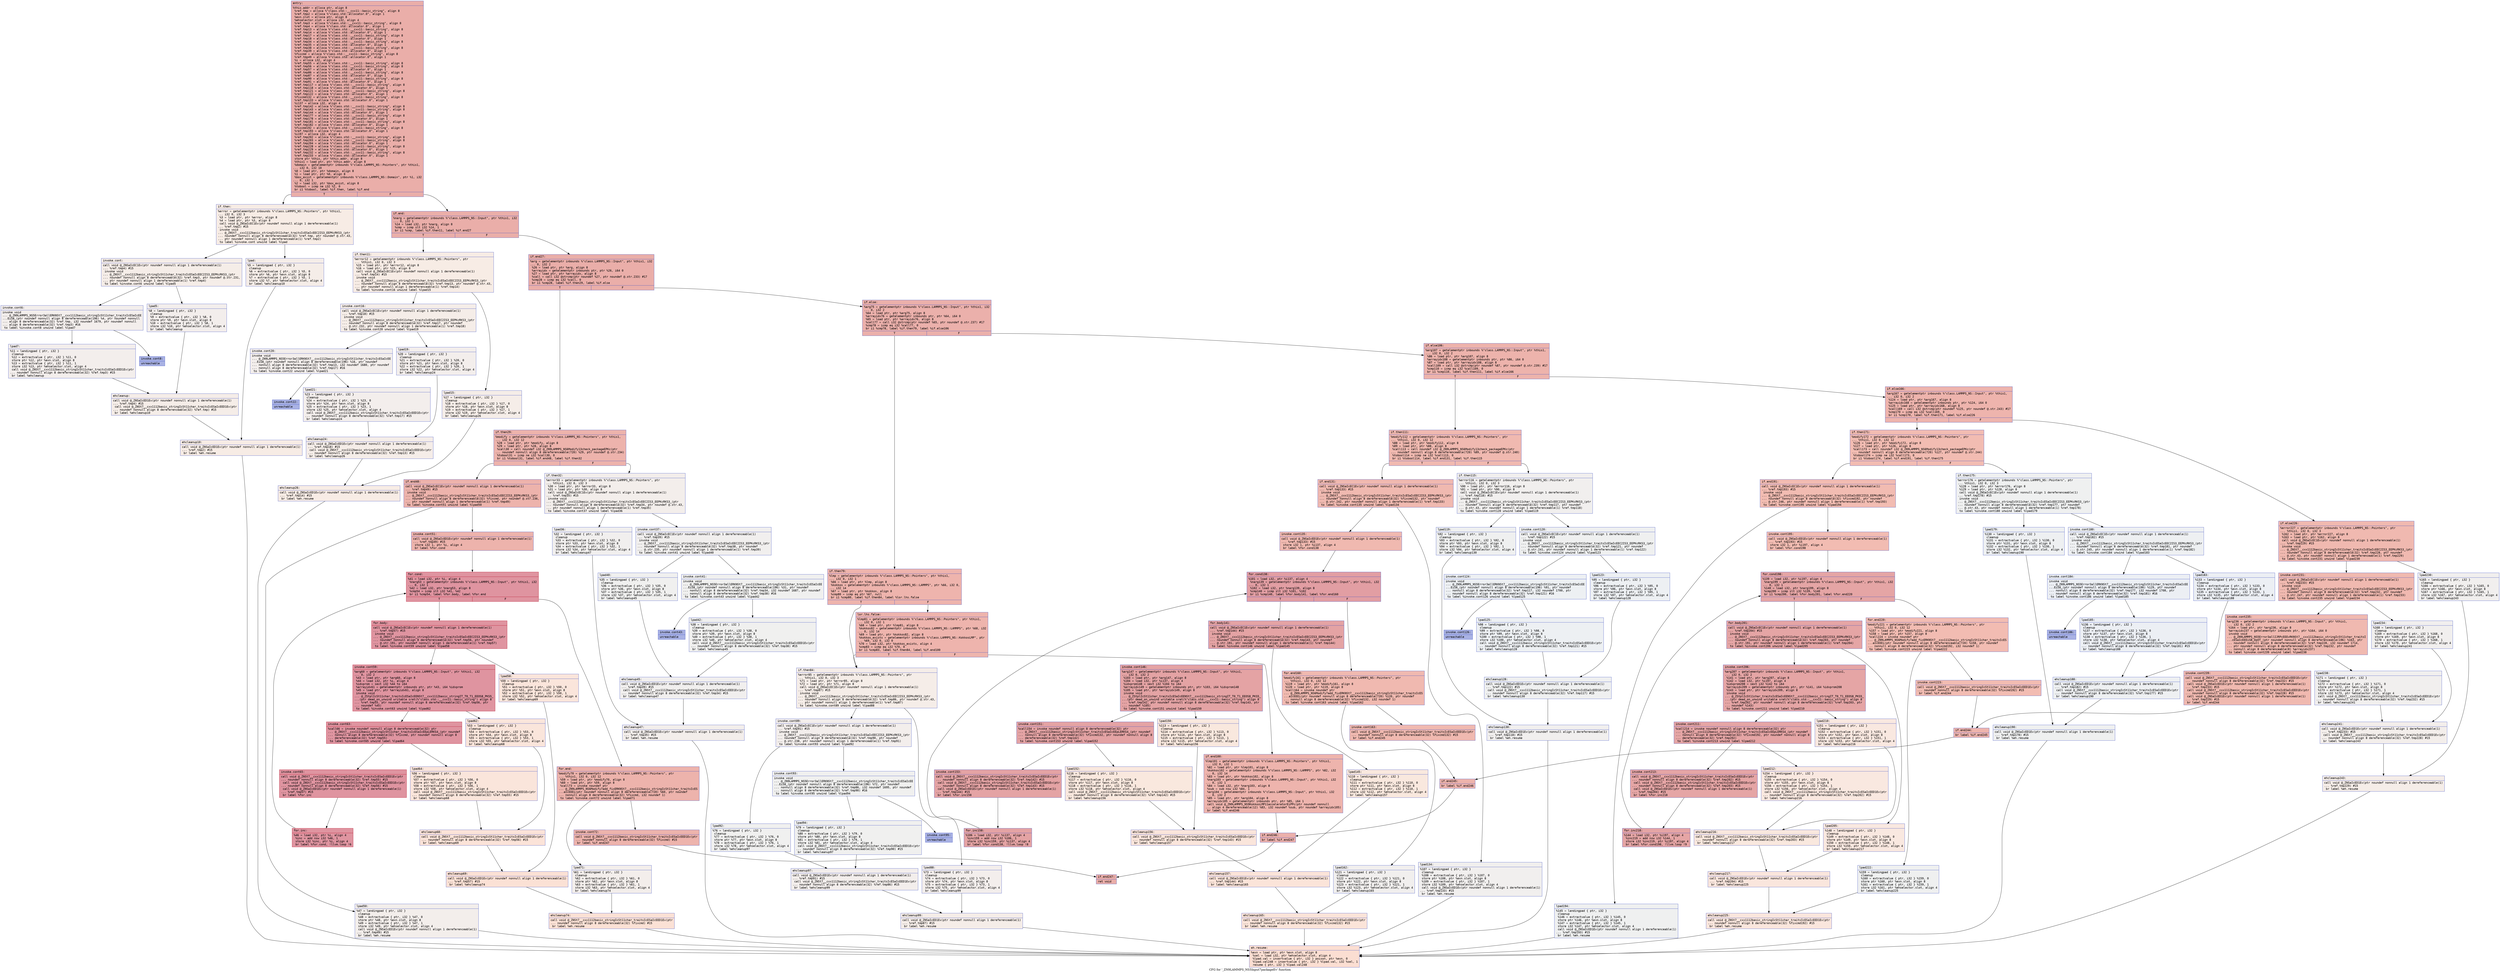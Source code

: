 digraph "CFG for '_ZN9LAMMPS_NS5Input7packageEv' function" {
	label="CFG for '_ZN9LAMMPS_NS5Input7packageEv' function";

	Node0x5628736fc900 [shape=record,color="#3d50c3ff", style=filled, fillcolor="#d0473d70" fontname="Courier",label="{entry:\l|  %this.addr = alloca ptr, align 8\l  %ref.tmp = alloca %\"class.std::__cxx11::basic_string\", align 8\l  %ref.tmp2 = alloca %\"class.std::allocator.0\", align 1\l  %exn.slot = alloca ptr, align 8\l  %ehselector.slot = alloca i32, align 4\l  %ref.tmp3 = alloca %\"class.std::__cxx11::basic_string\", align 8\l  %ref.tmp4 = alloca %\"class.std::allocator.0\", align 1\l  %ref.tmp13 = alloca %\"class.std::__cxx11::basic_string\", align 8\l  %ref.tmp14 = alloca %\"class.std::allocator.0\", align 1\l  %ref.tmp17 = alloca %\"class.std::__cxx11::basic_string\", align 8\l  %ref.tmp18 = alloca %\"class.std::allocator.0\", align 1\l  %ref.tmp34 = alloca %\"class.std::__cxx11::basic_string\", align 8\l  %ref.tmp35 = alloca %\"class.std::allocator.0\", align 1\l  %ref.tmp38 = alloca %\"class.std::__cxx11::basic_string\", align 8\l  %ref.tmp39 = alloca %\"class.std::allocator.0\", align 1\l  %fixcmd = alloca %\"class.std::__cxx11::basic_string\", align 8\l  %ref.tmp49 = alloca %\"class.std::allocator.0\", align 1\l  %i = alloca i32, align 4\l  %ref.tmp55 = alloca %\"class.std::__cxx11::basic_string\", align 8\l  %ref.tmp56 = alloca %\"class.std::__cxx11::basic_string\", align 8\l  %ref.tmp57 = alloca %\"class.std::allocator.0\", align 1\l  %ref.tmp86 = alloca %\"class.std::__cxx11::basic_string\", align 8\l  %ref.tmp87 = alloca %\"class.std::allocator.0\", align 1\l  %ref.tmp90 = alloca %\"class.std::__cxx11::basic_string\", align 8\l  %ref.tmp91 = alloca %\"class.std::allocator.0\", align 1\l  %ref.tmp117 = alloca %\"class.std::__cxx11::basic_string\", align 8\l  %ref.tmp118 = alloca %\"class.std::allocator.0\", align 1\l  %ref.tmp121 = alloca %\"class.std::__cxx11::basic_string\", align 8\l  %ref.tmp122 = alloca %\"class.std::allocator.0\", align 1\l  %fixcmd132 = alloca %\"class.std::__cxx11::basic_string\", align 8\l  %ref.tmp133 = alloca %\"class.std::allocator.0\", align 1\l  %i137 = alloca i32, align 4\l  %ref.tmp142 = alloca %\"class.std::__cxx11::basic_string\", align 8\l  %ref.tmp143 = alloca %\"class.std::__cxx11::basic_string\", align 8\l  %ref.tmp144 = alloca %\"class.std::allocator.0\", align 1\l  %ref.tmp177 = alloca %\"class.std::__cxx11::basic_string\", align 8\l  %ref.tmp178 = alloca %\"class.std::allocator.0\", align 1\l  %ref.tmp181 = alloca %\"class.std::__cxx11::basic_string\", align 8\l  %ref.tmp182 = alloca %\"class.std::allocator.0\", align 1\l  %fixcmd192 = alloca %\"class.std::__cxx11::basic_string\", align 8\l  %ref.tmp193 = alloca %\"class.std::allocator.0\", align 1\l  %i197 = alloca i32, align 4\l  %ref.tmp202 = alloca %\"class.std::__cxx11::basic_string\", align 8\l  %ref.tmp203 = alloca %\"class.std::__cxx11::basic_string\", align 8\l  %ref.tmp204 = alloca %\"class.std::allocator.0\", align 1\l  %ref.tmp228 = alloca %\"class.std::__cxx11::basic_string\", align 8\l  %ref.tmp229 = alloca %\"class.std::allocator.0\", align 1\l  %ref.tmp232 = alloca %\"class.std::__cxx11::basic_string\", align 8\l  %ref.tmp233 = alloca %\"class.std::allocator.0\", align 1\l  store ptr %this, ptr %this.addr, align 8\l  %this1 = load ptr, ptr %this.addr, align 8\l  %domain = getelementptr inbounds %\"class.LAMMPS_NS::Pointers\", ptr %this1,\l... i32 0, i32 10\l  %0 = load ptr, ptr %domain, align 8\l  %1 = load ptr, ptr %0, align 8\l  %box_exist = getelementptr inbounds %\"class.LAMMPS_NS::Domain\", ptr %1, i32\l... 0, i32 1\l  %2 = load i32, ptr %box_exist, align 8\l  %tobool = icmp ne i32 %2, 0\l  br i1 %tobool, label %if.then, label %if.end\l|{<s0>T|<s1>F}}"];
	Node0x5628736fc900:s0 -> Node0x562873700320[tooltip="entry -> if.then\nProbability 0.00%" ];
	Node0x5628736fc900:s1 -> Node0x562873700390[tooltip="entry -> if.end\nProbability 100.00%" ];
	Node0x562873700320 [shape=record,color="#3d50c3ff", style=filled, fillcolor="#ecd3c570" fontname="Courier",label="{if.then:\l|  %error = getelementptr inbounds %\"class.LAMMPS_NS::Pointers\", ptr %this1,\l... i32 0, i32 3\l  %3 = load ptr, ptr %error, align 8\l  %4 = load ptr, ptr %3, align 8\l  call void @_ZNSaIcEC1Ev(ptr noundef nonnull align 1 dereferenceable(1)\l... %ref.tmp2) #15\l  invoke void\l... @_ZNSt7__cxx1112basic_stringIcSt11char_traitsIcESaIcEEC2IS3_EEPKcRKS3_(ptr\l... noundef nonnull align 8 dereferenceable(32) %ref.tmp, ptr noundef @.str.43,\l... ptr noundef nonnull align 1 dereferenceable(1) %ref.tmp2)\l          to label %invoke.cont unwind label %lpad\l}"];
	Node0x562873700320 -> Node0x562873700810[tooltip="if.then -> invoke.cont\nProbability 50.00%" ];
	Node0x562873700320 -> Node0x562873700890[tooltip="if.then -> lpad\nProbability 50.00%" ];
	Node0x562873700810 [shape=record,color="#3d50c3ff", style=filled, fillcolor="#e8d6cc70" fontname="Courier",label="{invoke.cont:\l|  call void @_ZNSaIcEC1Ev(ptr noundef nonnull align 1 dereferenceable(1)\l... %ref.tmp4) #15\l  invoke void\l... @_ZNSt7__cxx1112basic_stringIcSt11char_traitsIcESaIcEEC2IS3_EEPKcRKS3_(ptr\l... noundef nonnull align 8 dereferenceable(32) %ref.tmp3, ptr noundef @.str.231,\l... ptr noundef nonnull align 1 dereferenceable(1) %ref.tmp4)\l          to label %invoke.cont6 unwind label %lpad5\l}"];
	Node0x562873700810 -> Node0x562873700bb0[tooltip="invoke.cont -> invoke.cont6\nProbability 50.00%" ];
	Node0x562873700810 -> Node0x562873700c00[tooltip="invoke.cont -> lpad5\nProbability 50.00%" ];
	Node0x562873700bb0 [shape=record,color="#3d50c3ff", style=filled, fillcolor="#e3d9d370" fontname="Courier",label="{invoke.cont6:\l|  invoke void\l... @_ZN9LAMMPS_NS5Error3allERKNSt7__cxx1112basic_stringIcSt11char_traitsIcESaIcEE\l...EiS8_(ptr noundef nonnull align 8 dereferenceable(196) %4, ptr noundef nonnull\l... align 8 dereferenceable(32) %ref.tmp, i32 noundef 1679, ptr noundef nonnull\l... align 8 dereferenceable(32) %ref.tmp3) #16\l          to label %invoke.cont8 unwind label %lpad7\l}"];
	Node0x562873700bb0 -> Node0x562873700b60[tooltip="invoke.cont6 -> invoke.cont8\nProbability 0.00%" ];
	Node0x562873700bb0 -> Node0x562873700e60[tooltip="invoke.cont6 -> lpad7\nProbability 100.00%" ];
	Node0x562873700b60 [shape=record,color="#3d50c3ff", style=filled, fillcolor="#3d50c370" fontname="Courier",label="{invoke.cont8:\l|  unreachable\l}"];
	Node0x562873700890 [shape=record,color="#3d50c3ff", style=filled, fillcolor="#e8d6cc70" fontname="Courier",label="{lpad:\l|  %5 = landingpad \{ ptr, i32 \}\l          cleanup\l  %6 = extractvalue \{ ptr, i32 \} %5, 0\l  store ptr %6, ptr %exn.slot, align 8\l  %7 = extractvalue \{ ptr, i32 \} %5, 1\l  store i32 %7, ptr %ehselector.slot, align 4\l  br label %ehcleanup10\l}"];
	Node0x562873700890 -> Node0x5628737013c0[tooltip="lpad -> ehcleanup10\nProbability 100.00%" ];
	Node0x562873700c00 [shape=record,color="#3d50c3ff", style=filled, fillcolor="#e3d9d370" fontname="Courier",label="{lpad5:\l|  %8 = landingpad \{ ptr, i32 \}\l          cleanup\l  %9 = extractvalue \{ ptr, i32 \} %8, 0\l  store ptr %9, ptr %exn.slot, align 8\l  %10 = extractvalue \{ ptr, i32 \} %8, 1\l  store i32 %10, ptr %ehselector.slot, align 4\l  br label %ehcleanup\l}"];
	Node0x562873700c00 -> Node0x562873701710[tooltip="lpad5 -> ehcleanup\nProbability 100.00%" ];
	Node0x562873700e60 [shape=record,color="#3d50c3ff", style=filled, fillcolor="#e3d9d370" fontname="Courier",label="{lpad7:\l|  %11 = landingpad \{ ptr, i32 \}\l          cleanup\l  %12 = extractvalue \{ ptr, i32 \} %11, 0\l  store ptr %12, ptr %exn.slot, align 8\l  %13 = extractvalue \{ ptr, i32 \} %11, 1\l  store i32 %13, ptr %ehselector.slot, align 4\l  call void @_ZNSt7__cxx1112basic_stringIcSt11char_traitsIcESaIcEED1Ev(ptr\l... noundef nonnull align 8 dereferenceable(32) %ref.tmp3) #15\l  br label %ehcleanup\l}"];
	Node0x562873700e60 -> Node0x562873701710[tooltip="lpad7 -> ehcleanup\nProbability 100.00%" ];
	Node0x562873701710 [shape=record,color="#3d50c3ff", style=filled, fillcolor="#e8d6cc70" fontname="Courier",label="{ehcleanup:\l|  call void @_ZNSaIcED1Ev(ptr noundef nonnull align 1 dereferenceable(1)\l... %ref.tmp4) #15\l  call void @_ZNSt7__cxx1112basic_stringIcSt11char_traitsIcESaIcEED1Ev(ptr\l... noundef nonnull align 8 dereferenceable(32) %ref.tmp) #15\l  br label %ehcleanup10\l}"];
	Node0x562873701710 -> Node0x5628737013c0[tooltip="ehcleanup -> ehcleanup10\nProbability 100.00%" ];
	Node0x5628737013c0 [shape=record,color="#3d50c3ff", style=filled, fillcolor="#ecd3c570" fontname="Courier",label="{ehcleanup10:\l|  call void @_ZNSaIcED1Ev(ptr noundef nonnull align 1 dereferenceable(1)\l... %ref.tmp2) #15\l  br label %eh.resume\l}"];
	Node0x5628737013c0 -> Node0x562873701fc0[tooltip="ehcleanup10 -> eh.resume\nProbability 100.00%" ];
	Node0x562873700390 [shape=record,color="#3d50c3ff", style=filled, fillcolor="#d0473d70" fontname="Courier",label="{if.end:\l|  %narg = getelementptr inbounds %\"class.LAMMPS_NS::Input\", ptr %this1, i32\l... 0, i32 1\l  %14 = load i32, ptr %narg, align 8\l  %cmp = icmp slt i32 %14, 1\l  br i1 %cmp, label %if.then11, label %if.end27\l|{<s0>T|<s1>F}}"];
	Node0x562873700390:s0 -> Node0x562873702270[tooltip="if.end -> if.then11\nProbability 0.00%" ];
	Node0x562873700390:s1 -> Node0x5628737022f0[tooltip="if.end -> if.end27\nProbability 100.00%" ];
	Node0x562873702270 [shape=record,color="#3d50c3ff", style=filled, fillcolor="#ecd3c570" fontname="Courier",label="{if.then11:\l|  %error12 = getelementptr inbounds %\"class.LAMMPS_NS::Pointers\", ptr\l... %this1, i32 0, i32 3\l  %15 = load ptr, ptr %error12, align 8\l  %16 = load ptr, ptr %15, align 8\l  call void @_ZNSaIcEC1Ev(ptr noundef nonnull align 1 dereferenceable(1)\l... %ref.tmp14) #15\l  invoke void\l... @_ZNSt7__cxx1112basic_stringIcSt11char_traitsIcESaIcEEC2IS3_EEPKcRKS3_(ptr\l... noundef nonnull align 8 dereferenceable(32) %ref.tmp13, ptr noundef @.str.43,\l... ptr noundef nonnull align 1 dereferenceable(1) %ref.tmp14)\l          to label %invoke.cont16 unwind label %lpad15\l}"];
	Node0x562873702270 -> Node0x562873702780[tooltip="if.then11 -> invoke.cont16\nProbability 50.00%" ];
	Node0x562873702270 -> Node0x562873702800[tooltip="if.then11 -> lpad15\nProbability 50.00%" ];
	Node0x562873702780 [shape=record,color="#3d50c3ff", style=filled, fillcolor="#e8d6cc70" fontname="Courier",label="{invoke.cont16:\l|  call void @_ZNSaIcEC1Ev(ptr noundef nonnull align 1 dereferenceable(1)\l... %ref.tmp18) #15\l  invoke void\l... @_ZNSt7__cxx1112basic_stringIcSt11char_traitsIcESaIcEEC2IS3_EEPKcRKS3_(ptr\l... noundef nonnull align 8 dereferenceable(32) %ref.tmp17, ptr noundef\l... @.str.232, ptr noundef nonnull align 1 dereferenceable(1) %ref.tmp18)\l          to label %invoke.cont20 unwind label %lpad19\l}"];
	Node0x562873702780 -> Node0x562873702b20[tooltip="invoke.cont16 -> invoke.cont20\nProbability 50.00%" ];
	Node0x562873702780 -> Node0x562873702b70[tooltip="invoke.cont16 -> lpad19\nProbability 50.00%" ];
	Node0x562873702b20 [shape=record,color="#3d50c3ff", style=filled, fillcolor="#e3d9d370" fontname="Courier",label="{invoke.cont20:\l|  invoke void\l... @_ZN9LAMMPS_NS5Error3allERKNSt7__cxx1112basic_stringIcSt11char_traitsIcESaIcEE\l...EiS8_(ptr noundef nonnull align 8 dereferenceable(196) %16, ptr noundef\l... nonnull align 8 dereferenceable(32) %ref.tmp13, i32 noundef 1680, ptr noundef\l... nonnull align 8 dereferenceable(32) %ref.tmp17) #16\l          to label %invoke.cont22 unwind label %lpad21\l}"];
	Node0x562873702b20 -> Node0x562873702ad0[tooltip="invoke.cont20 -> invoke.cont22\nProbability 0.00%" ];
	Node0x562873702b20 -> Node0x562873702e90[tooltip="invoke.cont20 -> lpad21\nProbability 100.00%" ];
	Node0x562873702ad0 [shape=record,color="#3d50c3ff", style=filled, fillcolor="#3d50c370" fontname="Courier",label="{invoke.cont22:\l|  unreachable\l}"];
	Node0x562873702800 [shape=record,color="#3d50c3ff", style=filled, fillcolor="#e8d6cc70" fontname="Courier",label="{lpad15:\l|  %17 = landingpad \{ ptr, i32 \}\l          cleanup\l  %18 = extractvalue \{ ptr, i32 \} %17, 0\l  store ptr %18, ptr %exn.slot, align 8\l  %19 = extractvalue \{ ptr, i32 \} %17, 1\l  store i32 %19, ptr %ehselector.slot, align 4\l  br label %ehcleanup26\l}"];
	Node0x562873702800 -> Node0x562873703450[tooltip="lpad15 -> ehcleanup26\nProbability 100.00%" ];
	Node0x562873702b70 [shape=record,color="#3d50c3ff", style=filled, fillcolor="#e3d9d370" fontname="Courier",label="{lpad19:\l|  %20 = landingpad \{ ptr, i32 \}\l          cleanup\l  %21 = extractvalue \{ ptr, i32 \} %20, 0\l  store ptr %21, ptr %exn.slot, align 8\l  %22 = extractvalue \{ ptr, i32 \} %20, 1\l  store i32 %22, ptr %ehselector.slot, align 4\l  br label %ehcleanup24\l}"];
	Node0x562873702b70 -> Node0x5628737037a0[tooltip="lpad19 -> ehcleanup24\nProbability 100.00%" ];
	Node0x562873702e90 [shape=record,color="#3d50c3ff", style=filled, fillcolor="#e3d9d370" fontname="Courier",label="{lpad21:\l|  %23 = landingpad \{ ptr, i32 \}\l          cleanup\l  %24 = extractvalue \{ ptr, i32 \} %23, 0\l  store ptr %24, ptr %exn.slot, align 8\l  %25 = extractvalue \{ ptr, i32 \} %23, 1\l  store i32 %25, ptr %ehselector.slot, align 4\l  call void @_ZNSt7__cxx1112basic_stringIcSt11char_traitsIcESaIcEED1Ev(ptr\l... noundef nonnull align 8 dereferenceable(32) %ref.tmp17) #15\l  br label %ehcleanup24\l}"];
	Node0x562873702e90 -> Node0x5628737037a0[tooltip="lpad21 -> ehcleanup24\nProbability 100.00%" ];
	Node0x5628737037a0 [shape=record,color="#3d50c3ff", style=filled, fillcolor="#e8d6cc70" fontname="Courier",label="{ehcleanup24:\l|  call void @_ZNSaIcED1Ev(ptr noundef nonnull align 1 dereferenceable(1)\l... %ref.tmp18) #15\l  call void @_ZNSt7__cxx1112basic_stringIcSt11char_traitsIcESaIcEED1Ev(ptr\l... noundef nonnull align 8 dereferenceable(32) %ref.tmp13) #15\l  br label %ehcleanup26\l}"];
	Node0x5628737037a0 -> Node0x562873703450[tooltip="ehcleanup24 -> ehcleanup26\nProbability 100.00%" ];
	Node0x562873703450 [shape=record,color="#3d50c3ff", style=filled, fillcolor="#ecd3c570" fontname="Courier",label="{ehcleanup26:\l|  call void @_ZNSaIcED1Ev(ptr noundef nonnull align 1 dereferenceable(1)\l... %ref.tmp14) #15\l  br label %eh.resume\l}"];
	Node0x562873703450 -> Node0x562873701fc0[tooltip="ehcleanup26 -> eh.resume\nProbability 100.00%" ];
	Node0x5628737022f0 [shape=record,color="#3d50c3ff", style=filled, fillcolor="#d0473d70" fontname="Courier",label="{if.end27:\l|  %arg = getelementptr inbounds %\"class.LAMMPS_NS::Input\", ptr %this1, i32\l... 0, i32 2\l  %26 = load ptr, ptr %arg, align 8\l  %arrayidx = getelementptr inbounds ptr, ptr %26, i64 0\l  %27 = load ptr, ptr %arrayidx, align 8\l  %call = call i32 @strcmp(ptr noundef %27, ptr noundef @.str.233) #17\l  %cmp28 = icmp eq i32 %call, 0\l  br i1 %cmp28, label %if.then29, label %if.else\l|{<s0>T|<s1>F}}"];
	Node0x5628737022f0:s0 -> Node0x562873704520[tooltip="if.end27 -> if.then29\nProbability 37.50%" ];
	Node0x5628737022f0:s1 -> Node0x5628737045a0[tooltip="if.end27 -> if.else\nProbability 62.50%" ];
	Node0x562873704520 [shape=record,color="#3d50c3ff", style=filled, fillcolor="#d6524470" fontname="Courier",label="{if.then29:\l|  %modify = getelementptr inbounds %\"class.LAMMPS_NS::Pointers\", ptr %this1,\l... i32 0, i32 12\l  %28 = load ptr, ptr %modify, align 8\l  %29 = load ptr, ptr %28, align 8\l  %call30 = call noundef i32 @_ZN9LAMMPS_NS6Modify13check_packageEPKc(ptr\l... noundef nonnull align 8 dereferenceable(720) %29, ptr noundef @.str.234)\l  %tobool31 = icmp ne i32 %call30, 0\l  br i1 %tobool31, label %if.end48, label %if.then32\l|{<s0>T|<s1>F}}"];
	Node0x562873704520:s0 -> Node0x562873704b60[tooltip="if.then29 -> if.end48\nProbability 100.00%" ];
	Node0x562873704520:s1 -> Node0x562873704be0[tooltip="if.then29 -> if.then32\nProbability 0.00%" ];
	Node0x562873704be0 [shape=record,color="#3d50c3ff", style=filled, fillcolor="#e5d8d170" fontname="Courier",label="{if.then32:\l|  %error33 = getelementptr inbounds %\"class.LAMMPS_NS::Pointers\", ptr\l... %this1, i32 0, i32 3\l  %30 = load ptr, ptr %error33, align 8\l  %31 = load ptr, ptr %30, align 8\l  call void @_ZNSaIcEC1Ev(ptr noundef nonnull align 1 dereferenceable(1)\l... %ref.tmp35) #15\l  invoke void\l... @_ZNSt7__cxx1112basic_stringIcSt11char_traitsIcESaIcEEC2IS3_EEPKcRKS3_(ptr\l... noundef nonnull align 8 dereferenceable(32) %ref.tmp34, ptr noundef @.str.43,\l... ptr noundef nonnull align 1 dereferenceable(1) %ref.tmp35)\l          to label %invoke.cont37 unwind label %lpad36\l}"];
	Node0x562873704be0 -> Node0x562873705050[tooltip="if.then32 -> invoke.cont37\nProbability 50.00%" ];
	Node0x562873704be0 -> Node0x5628737050d0[tooltip="if.then32 -> lpad36\nProbability 50.00%" ];
	Node0x562873705050 [shape=record,color="#3d50c3ff", style=filled, fillcolor="#e0dbd870" fontname="Courier",label="{invoke.cont37:\l|  call void @_ZNSaIcEC1Ev(ptr noundef nonnull align 1 dereferenceable(1)\l... %ref.tmp39) #15\l  invoke void\l... @_ZNSt7__cxx1112basic_stringIcSt11char_traitsIcESaIcEEC2IS3_EEPKcRKS3_(ptr\l... noundef nonnull align 8 dereferenceable(32) %ref.tmp38, ptr noundef\l... @.str.235, ptr noundef nonnull align 1 dereferenceable(1) %ref.tmp39)\l          to label %invoke.cont41 unwind label %lpad40\l}"];
	Node0x562873705050 -> Node0x562873705450[tooltip="invoke.cont37 -> invoke.cont41\nProbability 50.00%" ];
	Node0x562873705050 -> Node0x5628737054a0[tooltip="invoke.cont37 -> lpad40\nProbability 50.00%" ];
	Node0x562873705450 [shape=record,color="#3d50c3ff", style=filled, fillcolor="#dedcdb70" fontname="Courier",label="{invoke.cont41:\l|  invoke void\l... @_ZN9LAMMPS_NS5Error3allERKNSt7__cxx1112basic_stringIcSt11char_traitsIcESaIcEE\l...EiS8_(ptr noundef nonnull align 8 dereferenceable(196) %31, ptr noundef\l... nonnull align 8 dereferenceable(32) %ref.tmp34, i32 noundef 1687, ptr noundef\l... nonnull align 8 dereferenceable(32) %ref.tmp38) #16\l          to label %invoke.cont43 unwind label %lpad42\l}"];
	Node0x562873705450 -> Node0x562873705400[tooltip="invoke.cont41 -> invoke.cont43\nProbability 0.00%" ];
	Node0x562873705450 -> Node0x5628736ff9d0[tooltip="invoke.cont41 -> lpad42\nProbability 100.00%" ];
	Node0x562873705400 [shape=record,color="#3d50c3ff", style=filled, fillcolor="#3d50c370" fontname="Courier",label="{invoke.cont43:\l|  unreachable\l}"];
	Node0x5628737050d0 [shape=record,color="#3d50c3ff", style=filled, fillcolor="#e0dbd870" fontname="Courier",label="{lpad36:\l|  %32 = landingpad \{ ptr, i32 \}\l          cleanup\l  %33 = extractvalue \{ ptr, i32 \} %32, 0\l  store ptr %33, ptr %exn.slot, align 8\l  %34 = extractvalue \{ ptr, i32 \} %32, 1\l  store i32 %34, ptr %ehselector.slot, align 4\l  br label %ehcleanup47\l}"];
	Node0x5628737050d0 -> Node0x562873706380[tooltip="lpad36 -> ehcleanup47\nProbability 100.00%" ];
	Node0x5628737054a0 [shape=record,color="#3d50c3ff", style=filled, fillcolor="#dedcdb70" fontname="Courier",label="{lpad40:\l|  %35 = landingpad \{ ptr, i32 \}\l          cleanup\l  %36 = extractvalue \{ ptr, i32 \} %35, 0\l  store ptr %36, ptr %exn.slot, align 8\l  %37 = extractvalue \{ ptr, i32 \} %35, 1\l  store i32 %37, ptr %ehselector.slot, align 4\l  br label %ehcleanup45\l}"];
	Node0x5628737054a0 -> Node0x5628737066d0[tooltip="lpad40 -> ehcleanup45\nProbability 100.00%" ];
	Node0x5628736ff9d0 [shape=record,color="#3d50c3ff", style=filled, fillcolor="#dedcdb70" fontname="Courier",label="{lpad42:\l|  %38 = landingpad \{ ptr, i32 \}\l          cleanup\l  %39 = extractvalue \{ ptr, i32 \} %38, 0\l  store ptr %39, ptr %exn.slot, align 8\l  %40 = extractvalue \{ ptr, i32 \} %38, 1\l  store i32 %40, ptr %ehselector.slot, align 4\l  call void @_ZNSt7__cxx1112basic_stringIcSt11char_traitsIcESaIcEED1Ev(ptr\l... noundef nonnull align 8 dereferenceable(32) %ref.tmp38) #15\l  br label %ehcleanup45\l}"];
	Node0x5628736ff9d0 -> Node0x5628737066d0[tooltip="lpad42 -> ehcleanup45\nProbability 100.00%" ];
	Node0x5628737066d0 [shape=record,color="#3d50c3ff", style=filled, fillcolor="#e0dbd870" fontname="Courier",label="{ehcleanup45:\l|  call void @_ZNSaIcED1Ev(ptr noundef nonnull align 1 dereferenceable(1)\l... %ref.tmp39) #15\l  call void @_ZNSt7__cxx1112basic_stringIcSt11char_traitsIcESaIcEED1Ev(ptr\l... noundef nonnull align 8 dereferenceable(32) %ref.tmp34) #15\l  br label %ehcleanup47\l}"];
	Node0x5628737066d0 -> Node0x562873706380[tooltip="ehcleanup45 -> ehcleanup47\nProbability 100.00%" ];
	Node0x562873706380 [shape=record,color="#3d50c3ff", style=filled, fillcolor="#e5d8d170" fontname="Courier",label="{ehcleanup47:\l|  call void @_ZNSaIcED1Ev(ptr noundef nonnull align 1 dereferenceable(1)\l... %ref.tmp35) #15\l  br label %eh.resume\l}"];
	Node0x562873706380 -> Node0x562873701fc0[tooltip="ehcleanup47 -> eh.resume\nProbability 100.00%" ];
	Node0x562873704b60 [shape=record,color="#3d50c3ff", style=filled, fillcolor="#d6524470" fontname="Courier",label="{if.end48:\l|  call void @_ZNSaIcEC1Ev(ptr noundef nonnull align 1 dereferenceable(1)\l... %ref.tmp49) #15\l  invoke void\l... @_ZNSt7__cxx1112basic_stringIcSt11char_traitsIcESaIcEEC2IS3_EEPKcRKS3_(ptr\l... noundef nonnull align 8 dereferenceable(32) %fixcmd, ptr noundef @.str.236,\l... ptr noundef nonnull align 1 dereferenceable(1) %ref.tmp49)\l          to label %invoke.cont51 unwind label %lpad50\l}"];
	Node0x562873704b60 -> Node0x562873707150[tooltip="if.end48 -> invoke.cont51\nProbability 100.00%" ];
	Node0x562873704b60 -> Node0x5628737071a0[tooltip="if.end48 -> lpad50\nProbability 0.00%" ];
	Node0x562873707150 [shape=record,color="#3d50c3ff", style=filled, fillcolor="#d6524470" fontname="Courier",label="{invoke.cont51:\l|  call void @_ZNSaIcED1Ev(ptr noundef nonnull align 1 dereferenceable(1)\l... %ref.tmp49) #15\l  store i32 1, ptr %i, align 4\l  br label %for.cond\l}"];
	Node0x562873707150 -> Node0x562873707510[tooltip="invoke.cont51 -> for.cond\nProbability 100.00%" ];
	Node0x562873707510 [shape=record,color="#b70d28ff", style=filled, fillcolor="#b70d2870" fontname="Courier",label="{for.cond:\l|  %41 = load i32, ptr %i, align 4\l  %narg53 = getelementptr inbounds %\"class.LAMMPS_NS::Input\", ptr %this1, i32\l... 0, i32 1\l  %42 = load i32, ptr %narg53, align 8\l  %cmp54 = icmp slt i32 %41, %42\l  br i1 %cmp54, label %for.body, label %for.end\l|{<s0>T|<s1>F}}"];
	Node0x562873707510:s0 -> Node0x562873707840[tooltip="for.cond -> for.body\nProbability 96.88%" ];
	Node0x562873707510:s1 -> Node0x5628737078c0[tooltip="for.cond -> for.end\nProbability 3.12%" ];
	Node0x562873707840 [shape=record,color="#b70d28ff", style=filled, fillcolor="#b70d2870" fontname="Courier",label="{for.body:\l|  call void @_ZNSaIcEC1Ev(ptr noundef nonnull align 1 dereferenceable(1)\l... %ref.tmp57) #15\l  invoke void\l... @_ZNSt7__cxx1112basic_stringIcSt11char_traitsIcESaIcEEC2IS3_EEPKcRKS3_(ptr\l... noundef nonnull align 8 dereferenceable(32) %ref.tmp56, ptr noundef\l... @.str.191, ptr noundef nonnull align 1 dereferenceable(1) %ref.tmp57)\l          to label %invoke.cont59 unwind label %lpad58\l}"];
	Node0x562873707840 -> Node0x562873707b60[tooltip="for.body -> invoke.cont59\nProbability 100.00%" ];
	Node0x562873707840 -> Node0x562873707be0[tooltip="for.body -> lpad58\nProbability 0.00%" ];
	Node0x562873707b60 [shape=record,color="#b70d28ff", style=filled, fillcolor="#b70d2870" fontname="Courier",label="{invoke.cont59:\l|  %arg60 = getelementptr inbounds %\"class.LAMMPS_NS::Input\", ptr %this1, i32\l... 0, i32 2\l  %43 = load ptr, ptr %arg60, align 8\l  %44 = load i32, ptr %i, align 4\l  %idxprom = sext i32 %44 to i64\l  %arrayidx61 = getelementptr inbounds ptr, ptr %43, i64 %idxprom\l  %45 = load ptr, ptr %arrayidx61, align 8\l  invoke void\l... @_ZStplIcSt11char_traitsIcESaIcEENSt7__cxx1112basic_stringIT_T0_T1_EEOS8_PKS5_\l...(ptr dead_on_unwind writable sret(%\"class.std::__cxx11::basic_string\") align 8\l... %ref.tmp55, ptr noundef nonnull align 8 dereferenceable(32) %ref.tmp56, ptr\l... noundef %45)\l          to label %invoke.cont63 unwind label %lpad62\l}"];
	Node0x562873707b60 -> Node0x562873707b10[tooltip="invoke.cont59 -> invoke.cont63\nProbability 100.00%" ];
	Node0x562873707b60 -> Node0x5628737081f0[tooltip="invoke.cont59 -> lpad62\nProbability 0.00%" ];
	Node0x562873707b10 [shape=record,color="#b70d28ff", style=filled, fillcolor="#b70d2870" fontname="Courier",label="{invoke.cont63:\l|  %call66 = invoke noundef nonnull align 8 dereferenceable(32) ptr\l... @_ZNSt7__cxx1112basic_stringIcSt11char_traitsIcESaIcEEpLERKS4_(ptr noundef\l... nonnull align 8 dereferenceable(32) %fixcmd, ptr noundef nonnull align 8\l... dereferenceable(32) %ref.tmp55)\l          to label %invoke.cont65 unwind label %lpad64\l}"];
	Node0x562873707b10 -> Node0x562873708550[tooltip="invoke.cont63 -> invoke.cont65\nProbability 100.00%" ];
	Node0x562873707b10 -> Node0x5628737085a0[tooltip="invoke.cont63 -> lpad64\nProbability 0.00%" ];
	Node0x562873708550 [shape=record,color="#b70d28ff", style=filled, fillcolor="#b70d2870" fontname="Courier",label="{invoke.cont65:\l|  call void @_ZNSt7__cxx1112basic_stringIcSt11char_traitsIcESaIcEED1Ev(ptr\l... noundef nonnull align 8 dereferenceable(32) %ref.tmp55) #15\l  call void @_ZNSt7__cxx1112basic_stringIcSt11char_traitsIcESaIcEED1Ev(ptr\l... noundef nonnull align 8 dereferenceable(32) %ref.tmp56) #15\l  call void @_ZNSaIcED1Ev(ptr noundef nonnull align 1 dereferenceable(1)\l... %ref.tmp57) #15\l  br label %for.inc\l}"];
	Node0x562873708550 -> Node0x562873708b10[tooltip="invoke.cont65 -> for.inc\nProbability 100.00%" ];
	Node0x562873708b10 [shape=record,color="#b70d28ff", style=filled, fillcolor="#b70d2870" fontname="Courier",label="{for.inc:\l|  %46 = load i32, ptr %i, align 4\l  %inc = add nsw i32 %46, 1\l  store i32 %inc, ptr %i, align 4\l  br label %for.cond, !llvm.loop !6\l}"];
	Node0x562873708b10 -> Node0x562873707510[tooltip="for.inc -> for.cond\nProbability 100.00%" ];
	Node0x5628737071a0 [shape=record,color="#3d50c3ff", style=filled, fillcolor="#e5d8d170" fontname="Courier",label="{lpad50:\l|  %47 = landingpad \{ ptr, i32 \}\l          cleanup\l  %48 = extractvalue \{ ptr, i32 \} %47, 0\l  store ptr %48, ptr %exn.slot, align 8\l  %49 = extractvalue \{ ptr, i32 \} %47, 1\l  store i32 %49, ptr %ehselector.slot, align 4\l  call void @_ZNSaIcED1Ev(ptr noundef nonnull align 1 dereferenceable(1)\l... %ref.tmp49) #15\l  br label %eh.resume\l}"];
	Node0x5628737071a0 -> Node0x562873701fc0[tooltip="lpad50 -> eh.resume\nProbability 100.00%" ];
	Node0x562873707be0 [shape=record,color="#3d50c3ff", style=filled, fillcolor="#f4c5ad70" fontname="Courier",label="{lpad58:\l|  %50 = landingpad \{ ptr, i32 \}\l          cleanup\l  %51 = extractvalue \{ ptr, i32 \} %50, 0\l  store ptr %51, ptr %exn.slot, align 8\l  %52 = extractvalue \{ ptr, i32 \} %50, 1\l  store i32 %52, ptr %ehselector.slot, align 4\l  br label %ehcleanup69\l}"];
	Node0x562873707be0 -> Node0x562873709de0[tooltip="lpad58 -> ehcleanup69\nProbability 100.00%" ];
	Node0x5628737081f0 [shape=record,color="#3d50c3ff", style=filled, fillcolor="#f4c5ad70" fontname="Courier",label="{lpad62:\l|  %53 = landingpad \{ ptr, i32 \}\l          cleanup\l  %54 = extractvalue \{ ptr, i32 \} %53, 0\l  store ptr %54, ptr %exn.slot, align 8\l  %55 = extractvalue \{ ptr, i32 \} %53, 1\l  store i32 %55, ptr %ehselector.slot, align 4\l  br label %ehcleanup68\l}"];
	Node0x5628737081f0 -> Node0x56287370a150[tooltip="lpad62 -> ehcleanup68\nProbability 100.00%" ];
	Node0x5628737085a0 [shape=record,color="#3d50c3ff", style=filled, fillcolor="#f4c5ad70" fontname="Courier",label="{lpad64:\l|  %56 = landingpad \{ ptr, i32 \}\l          cleanup\l  %57 = extractvalue \{ ptr, i32 \} %56, 0\l  store ptr %57, ptr %exn.slot, align 8\l  %58 = extractvalue \{ ptr, i32 \} %56, 1\l  store i32 %58, ptr %ehselector.slot, align 4\l  call void @_ZNSt7__cxx1112basic_stringIcSt11char_traitsIcESaIcEED1Ev(ptr\l... noundef nonnull align 8 dereferenceable(32) %ref.tmp55) #15\l  br label %ehcleanup68\l}"];
	Node0x5628737085a0 -> Node0x56287370a150[tooltip="lpad64 -> ehcleanup68\nProbability 100.00%" ];
	Node0x56287370a150 [shape=record,color="#3d50c3ff", style=filled, fillcolor="#f6bfa670" fontname="Courier",label="{ehcleanup68:\l|  call void @_ZNSt7__cxx1112basic_stringIcSt11char_traitsIcESaIcEED1Ev(ptr\l... noundef nonnull align 8 dereferenceable(32) %ref.tmp56) #15\l  br label %ehcleanup69\l}"];
	Node0x56287370a150 -> Node0x562873709de0[tooltip="ehcleanup68 -> ehcleanup69\nProbability 100.00%" ];
	Node0x562873709de0 [shape=record,color="#3d50c3ff", style=filled, fillcolor="#f7bca170" fontname="Courier",label="{ehcleanup69:\l|  call void @_ZNSaIcED1Ev(ptr noundef nonnull align 1 dereferenceable(1)\l... %ref.tmp57) #15\l  br label %ehcleanup74\l}"];
	Node0x562873709de0 -> Node0x56287370a950[tooltip="ehcleanup69 -> ehcleanup74\nProbability 100.00%" ];
	Node0x5628737078c0 [shape=record,color="#3d50c3ff", style=filled, fillcolor="#d6524470" fontname="Courier",label="{for.end:\l|  %modify70 = getelementptr inbounds %\"class.LAMMPS_NS::Pointers\", ptr\l... %this1, i32 0, i32 12\l  %59 = load ptr, ptr %modify70, align 8\l  %60 = load ptr, ptr %59, align 8\l  %call73 = invoke noundef ptr\l... @_ZN9LAMMPS_NS6Modify7add_fixERKNSt7__cxx1112basic_stringIcSt11char_traitsIcES\l...aIcEEEi(ptr noundef nonnull align 8 dereferenceable(720) %60, ptr noundef\l... nonnull align 8 dereferenceable(32) %fixcmd, i32 noundef 1)\l          to label %invoke.cont72 unwind label %lpad71\l}"];
	Node0x5628737078c0 -> Node0x56287370ac00[tooltip="for.end -> invoke.cont72\nProbability 100.00%" ];
	Node0x5628737078c0 -> Node0x56287370ac80[tooltip="for.end -> lpad71\nProbability 0.00%" ];
	Node0x56287370ac00 [shape=record,color="#3d50c3ff", style=filled, fillcolor="#d6524470" fontname="Courier",label="{invoke.cont72:\l|  call void @_ZNSt7__cxx1112basic_stringIcSt11char_traitsIcESaIcEED1Ev(ptr\l... noundef nonnull align 8 dereferenceable(32) %fixcmd) #15\l  br label %if.end247\l}"];
	Node0x56287370ac00 -> Node0x56287370b050[tooltip="invoke.cont72 -> if.end247\nProbability 100.00%" ];
	Node0x56287370ac80 [shape=record,color="#3d50c3ff", style=filled, fillcolor="#e5d8d170" fontname="Courier",label="{lpad71:\l|  %61 = landingpad \{ ptr, i32 \}\l          cleanup\l  %62 = extractvalue \{ ptr, i32 \} %61, 0\l  store ptr %62, ptr %exn.slot, align 8\l  %63 = extractvalue \{ ptr, i32 \} %61, 1\l  store i32 %63, ptr %ehselector.slot, align 4\l  br label %ehcleanup74\l}"];
	Node0x56287370ac80 -> Node0x56287370a950[tooltip="lpad71 -> ehcleanup74\nProbability 100.00%" ];
	Node0x56287370a950 [shape=record,color="#3d50c3ff", style=filled, fillcolor="#f7bca170" fontname="Courier",label="{ehcleanup74:\l|  call void @_ZNSt7__cxx1112basic_stringIcSt11char_traitsIcESaIcEED1Ev(ptr\l... noundef nonnull align 8 dereferenceable(32) %fixcmd) #15\l  br label %eh.resume\l}"];
	Node0x56287370a950 -> Node0x562873701fc0[tooltip="ehcleanup74 -> eh.resume\nProbability 100.00%" ];
	Node0x5628737045a0 [shape=record,color="#3d50c3ff", style=filled, fillcolor="#d24b4070" fontname="Courier",label="{if.else:\l|  %arg75 = getelementptr inbounds %\"class.LAMMPS_NS::Input\", ptr %this1, i32\l... 0, i32 2\l  %64 = load ptr, ptr %arg75, align 8\l  %arrayidx76 = getelementptr inbounds ptr, ptr %64, i64 0\l  %65 = load ptr, ptr %arrayidx76, align 8\l  %call77 = call i32 @strcmp(ptr noundef %65, ptr noundef @.str.237) #17\l  %cmp78 = icmp eq i32 %call77, 0\l  br i1 %cmp78, label %if.then79, label %if.else106\l|{<s0>T|<s1>F}}"];
	Node0x5628737045a0:s0 -> Node0x56287370bb20[tooltip="if.else -> if.then79\nProbability 37.50%" ];
	Node0x5628737045a0:s1 -> Node0x56287370bba0[tooltip="if.else -> if.else106\nProbability 62.50%" ];
	Node0x56287370bb20 [shape=record,color="#3d50c3ff", style=filled, fillcolor="#d8564670" fontname="Courier",label="{if.then79:\l|  %lmp = getelementptr inbounds %\"class.LAMMPS_NS::Pointers\", ptr %this1,\l... i32 0, i32 1\l  %66 = load ptr, ptr %lmp, align 8\l  %kokkos = getelementptr inbounds %\"class.LAMMPS_NS::LAMMPS\", ptr %66, i32 0,\l... i32 14\l  %67 = load ptr, ptr %kokkos, align 8\l  %cmp80 = icmp eq ptr %67, null\l  br i1 %cmp80, label %if.then84, label %lor.lhs.false\l|{<s0>T|<s1>F}}"];
	Node0x56287370bb20:s0 -> Node0x56287370c040[tooltip="if.then79 -> if.then84\nProbability 0.00%" ];
	Node0x56287370bb20:s1 -> Node0x56287370c0c0[tooltip="if.then79 -> lor.lhs.false\nProbability 100.00%" ];
	Node0x56287370c0c0 [shape=record,color="#3d50c3ff", style=filled, fillcolor="#d8564670" fontname="Courier",label="{lor.lhs.false:\l|  %lmp81 = getelementptr inbounds %\"class.LAMMPS_NS::Pointers\", ptr %this1,\l... i32 0, i32 1\l  %68 = load ptr, ptr %lmp81, align 8\l  %kokkos82 = getelementptr inbounds %\"class.LAMMPS_NS::LAMMPS\", ptr %68, i32\l... 0, i32 14\l  %69 = load ptr, ptr %kokkos82, align 8\l  %kokkos_exists = getelementptr inbounds %\"class.LAMMPS_NS::KokkosLMP\", ptr\l... %69, i32 0, i32 0\l  %70 = load i32, ptr %kokkos_exists, align 4\l  %cmp83 = icmp eq i32 %70, 0\l  br i1 %cmp83, label %if.then84, label %if.end100\l|{<s0>T|<s1>F}}"];
	Node0x56287370c0c0:s0 -> Node0x56287370c040[tooltip="lor.lhs.false -> if.then84\nProbability 0.00%" ];
	Node0x56287370c0c0:s1 -> Node0x56287370c6e0[tooltip="lor.lhs.false -> if.end100\nProbability 100.00%" ];
	Node0x56287370c040 [shape=record,color="#3d50c3ff", style=filled, fillcolor="#e8d6cc70" fontname="Courier",label="{if.then84:\l|  %error85 = getelementptr inbounds %\"class.LAMMPS_NS::Pointers\", ptr\l... %this1, i32 0, i32 3\l  %71 = load ptr, ptr %error85, align 8\l  %72 = load ptr, ptr %71, align 8\l  call void @_ZNSaIcEC1Ev(ptr noundef nonnull align 1 dereferenceable(1)\l... %ref.tmp87) #15\l  invoke void\l... @_ZNSt7__cxx1112basic_stringIcSt11char_traitsIcESaIcEEC2IS3_EEPKcRKS3_(ptr\l... noundef nonnull align 8 dereferenceable(32) %ref.tmp86, ptr noundef @.str.43,\l... ptr noundef nonnull align 1 dereferenceable(1) %ref.tmp87)\l          to label %invoke.cont89 unwind label %lpad88\l}"];
	Node0x56287370c040 -> Node0x56287370cb70[tooltip="if.then84 -> invoke.cont89\nProbability 50.00%" ];
	Node0x56287370c040 -> Node0x56287370cbf0[tooltip="if.then84 -> lpad88\nProbability 50.00%" ];
	Node0x56287370cb70 [shape=record,color="#3d50c3ff", style=filled, fillcolor="#e3d9d370" fontname="Courier",label="{invoke.cont89:\l|  call void @_ZNSaIcEC1Ev(ptr noundef nonnull align 1 dereferenceable(1)\l... %ref.tmp91) #15\l  invoke void\l... @_ZNSt7__cxx1112basic_stringIcSt11char_traitsIcESaIcEEC2IS3_EEPKcRKS3_(ptr\l... noundef nonnull align 8 dereferenceable(32) %ref.tmp90, ptr noundef\l... @.str.238, ptr noundef nonnull align 1 dereferenceable(1) %ref.tmp91)\l          to label %invoke.cont93 unwind label %lpad92\l}"];
	Node0x56287370cb70 -> Node0x56287370cf70[tooltip="invoke.cont89 -> invoke.cont93\nProbability 50.00%" ];
	Node0x56287370cb70 -> Node0x56287370cfc0[tooltip="invoke.cont89 -> lpad92\nProbability 50.00%" ];
	Node0x56287370cf70 [shape=record,color="#3d50c3ff", style=filled, fillcolor="#dedcdb70" fontname="Courier",label="{invoke.cont93:\l|  invoke void\l... @_ZN9LAMMPS_NS5Error3allERKNSt7__cxx1112basic_stringIcSt11char_traitsIcESaIcEE\l...EiS8_(ptr noundef nonnull align 8 dereferenceable(196) %72, ptr noundef\l... nonnull align 8 dereferenceable(32) %ref.tmp86, i32 noundef 1695, ptr noundef\l... nonnull align 8 dereferenceable(32) %ref.tmp90) #16\l          to label %invoke.cont95 unwind label %lpad94\l}"];
	Node0x56287370cf70 -> Node0x56287370cf20[tooltip="invoke.cont93 -> invoke.cont95\nProbability 0.00%" ];
	Node0x56287370cf70 -> Node0x56287370d2e0[tooltip="invoke.cont93 -> lpad94\nProbability 100.00%" ];
	Node0x56287370cf20 [shape=record,color="#3d50c3ff", style=filled, fillcolor="#3d50c370" fontname="Courier",label="{invoke.cont95:\l|  unreachable\l}"];
	Node0x56287370cbf0 [shape=record,color="#3d50c3ff", style=filled, fillcolor="#e3d9d370" fontname="Courier",label="{lpad88:\l|  %73 = landingpad \{ ptr, i32 \}\l          cleanup\l  %74 = extractvalue \{ ptr, i32 \} %73, 0\l  store ptr %74, ptr %exn.slot, align 8\l  %75 = extractvalue \{ ptr, i32 \} %73, 1\l  store i32 %75, ptr %ehselector.slot, align 4\l  br label %ehcleanup99\l}"];
	Node0x56287370cbf0 -> Node0x56287370d8a0[tooltip="lpad88 -> ehcleanup99\nProbability 100.00%" ];
	Node0x56287370cfc0 [shape=record,color="#3d50c3ff", style=filled, fillcolor="#dedcdb70" fontname="Courier",label="{lpad92:\l|  %76 = landingpad \{ ptr, i32 \}\l          cleanup\l  %77 = extractvalue \{ ptr, i32 \} %76, 0\l  store ptr %77, ptr %exn.slot, align 8\l  %78 = extractvalue \{ ptr, i32 \} %76, 1\l  store i32 %78, ptr %ehselector.slot, align 4\l  br label %ehcleanup97\l}"];
	Node0x56287370cfc0 -> Node0x56287370dbf0[tooltip="lpad92 -> ehcleanup97\nProbability 100.00%" ];
	Node0x56287370d2e0 [shape=record,color="#3d50c3ff", style=filled, fillcolor="#dedcdb70" fontname="Courier",label="{lpad94:\l|  %79 = landingpad \{ ptr, i32 \}\l          cleanup\l  %80 = extractvalue \{ ptr, i32 \} %79, 0\l  store ptr %80, ptr %exn.slot, align 8\l  %81 = extractvalue \{ ptr, i32 \} %79, 1\l  store i32 %81, ptr %ehselector.slot, align 4\l  call void @_ZNSt7__cxx1112basic_stringIcSt11char_traitsIcESaIcEED1Ev(ptr\l... noundef nonnull align 8 dereferenceable(32) %ref.tmp90) #15\l  br label %ehcleanup97\l}"];
	Node0x56287370d2e0 -> Node0x56287370dbf0[tooltip="lpad94 -> ehcleanup97\nProbability 100.00%" ];
	Node0x56287370dbf0 [shape=record,color="#3d50c3ff", style=filled, fillcolor="#e3d9d370" fontname="Courier",label="{ehcleanup97:\l|  call void @_ZNSaIcED1Ev(ptr noundef nonnull align 1 dereferenceable(1)\l... %ref.tmp91) #15\l  call void @_ZNSt7__cxx1112basic_stringIcSt11char_traitsIcESaIcEED1Ev(ptr\l... noundef nonnull align 8 dereferenceable(32) %ref.tmp86) #15\l  br label %ehcleanup99\l}"];
	Node0x56287370dbf0 -> Node0x56287370d8a0[tooltip="ehcleanup97 -> ehcleanup99\nProbability 100.00%" ];
	Node0x56287370d8a0 [shape=record,color="#3d50c3ff", style=filled, fillcolor="#e8d6cc70" fontname="Courier",label="{ehcleanup99:\l|  call void @_ZNSaIcED1Ev(ptr noundef nonnull align 1 dereferenceable(1)\l... %ref.tmp87) #15\l  br label %eh.resume\l}"];
	Node0x56287370d8a0 -> Node0x562873701fc0[tooltip="ehcleanup99 -> eh.resume\nProbability 100.00%" ];
	Node0x56287370c6e0 [shape=record,color="#3d50c3ff", style=filled, fillcolor="#d8564670" fontname="Courier",label="{if.end100:\l|  %lmp101 = getelementptr inbounds %\"class.LAMMPS_NS::Pointers\", ptr %this1,\l... i32 0, i32 1\l  %82 = load ptr, ptr %lmp101, align 8\l  %kokkos102 = getelementptr inbounds %\"class.LAMMPS_NS::LAMMPS\", ptr %82, i32\l... 0, i32 14\l  %83 = load ptr, ptr %kokkos102, align 8\l  %narg103 = getelementptr inbounds %\"class.LAMMPS_NS::Input\", ptr %this1, i32\l... 0, i32 1\l  %84 = load i32, ptr %narg103, align 8\l  %sub = sub nsw i32 %84, 1\l  %arg104 = getelementptr inbounds %\"class.LAMMPS_NS::Input\", ptr %this1, i32\l... 0, i32 2\l  %85 = load ptr, ptr %arg104, align 8\l  %arrayidx105 = getelementptr inbounds ptr, ptr %85, i64 1\l  call void @_ZN9LAMMPS_NS9KokkosLMP11acceleratorEiPPc(ptr noundef nonnull\l... align 4 dereferenceable(12) %83, i32 noundef %sub, ptr noundef %arrayidx105)\l  br label %if.end246\l}"];
	Node0x56287370c6e0 -> Node0x56287370ed90[tooltip="if.end100 -> if.end246\nProbability 100.00%" ];
	Node0x56287370bba0 [shape=record,color="#3d50c3ff", style=filled, fillcolor="#d6524470" fontname="Courier",label="{if.else106:\l|  %arg107 = getelementptr inbounds %\"class.LAMMPS_NS::Input\", ptr %this1,\l... i32 0, i32 2\l  %86 = load ptr, ptr %arg107, align 8\l  %arrayidx108 = getelementptr inbounds ptr, ptr %86, i64 0\l  %87 = load ptr, ptr %arrayidx108, align 8\l  %call109 = call i32 @strcmp(ptr noundef %87, ptr noundef @.str.239) #17\l  %cmp110 = icmp eq i32 %call109, 0\l  br i1 %cmp110, label %if.then111, label %if.else166\l|{<s0>T|<s1>F}}"];
	Node0x56287370bba0:s0 -> Node0x56287370f2c0[tooltip="if.else106 -> if.then111\nProbability 37.50%" ];
	Node0x56287370bba0:s1 -> Node0x56287370f340[tooltip="if.else106 -> if.else166\nProbability 62.50%" ];
	Node0x56287370f2c0 [shape=record,color="#3d50c3ff", style=filled, fillcolor="#de614d70" fontname="Courier",label="{if.then111:\l|  %modify112 = getelementptr inbounds %\"class.LAMMPS_NS::Pointers\", ptr\l... %this1, i32 0, i32 12\l  %88 = load ptr, ptr %modify112, align 8\l  %89 = load ptr, ptr %88, align 8\l  %call113 = call noundef i32 @_ZN9LAMMPS_NS6Modify13check_packageEPKc(ptr\l... noundef nonnull align 8 dereferenceable(720) %89, ptr noundef @.str.240)\l  %tobool114 = icmp ne i32 %call113, 0\l  br i1 %tobool114, label %if.end131, label %if.then115\l|{<s0>T|<s1>F}}"];
	Node0x56287370f2c0:s0 -> Node0x56287370f870[tooltip="if.then111 -> if.end131\nProbability 100.00%" ];
	Node0x56287370f2c0:s1 -> Node0x56287370f8f0[tooltip="if.then111 -> if.then115\nProbability 0.00%" ];
	Node0x56287370f8f0 [shape=record,color="#3d50c3ff", style=filled, fillcolor="#e0dbd870" fontname="Courier",label="{if.then115:\l|  %error116 = getelementptr inbounds %\"class.LAMMPS_NS::Pointers\", ptr\l... %this1, i32 0, i32 3\l  %90 = load ptr, ptr %error116, align 8\l  %91 = load ptr, ptr %90, align 8\l  call void @_ZNSaIcEC1Ev(ptr noundef nonnull align 1 dereferenceable(1)\l... %ref.tmp118) #15\l  invoke void\l... @_ZNSt7__cxx1112basic_stringIcSt11char_traitsIcESaIcEEC2IS3_EEPKcRKS3_(ptr\l... noundef nonnull align 8 dereferenceable(32) %ref.tmp117, ptr noundef\l... @.str.43, ptr noundef nonnull align 1 dereferenceable(1) %ref.tmp118)\l          to label %invoke.cont120 unwind label %lpad119\l}"];
	Node0x56287370f8f0 -> Node0x56287370fdd0[tooltip="if.then115 -> invoke.cont120\nProbability 50.00%" ];
	Node0x56287370f8f0 -> Node0x56287370fe50[tooltip="if.then115 -> lpad119\nProbability 50.00%" ];
	Node0x56287370fdd0 [shape=record,color="#3d50c3ff", style=filled, fillcolor="#dbdcde70" fontname="Courier",label="{invoke.cont120:\l|  call void @_ZNSaIcEC1Ev(ptr noundef nonnull align 1 dereferenceable(1)\l... %ref.tmp122) #15\l  invoke void\l... @_ZNSt7__cxx1112basic_stringIcSt11char_traitsIcESaIcEEC2IS3_EEPKcRKS3_(ptr\l... noundef nonnull align 8 dereferenceable(32) %ref.tmp121, ptr noundef\l... @.str.241, ptr noundef nonnull align 1 dereferenceable(1) %ref.tmp122)\l          to label %invoke.cont124 unwind label %lpad123\l}"];
	Node0x56287370fdd0 -> Node0x5628737101d0[tooltip="invoke.cont120 -> invoke.cont124\nProbability 50.00%" ];
	Node0x56287370fdd0 -> Node0x562873710220[tooltip="invoke.cont120 -> lpad123\nProbability 50.00%" ];
	Node0x5628737101d0 [shape=record,color="#3d50c3ff", style=filled, fillcolor="#d6dce470" fontname="Courier",label="{invoke.cont124:\l|  invoke void\l... @_ZN9LAMMPS_NS5Error3allERKNSt7__cxx1112basic_stringIcSt11char_traitsIcESaIcEE\l...EiS8_(ptr noundef nonnull align 8 dereferenceable(196) %91, ptr noundef\l... nonnull align 8 dereferenceable(32) %ref.tmp117, i32 noundef 1700, ptr\l... noundef nonnull align 8 dereferenceable(32) %ref.tmp121) #16\l          to label %invoke.cont126 unwind label %lpad125\l}"];
	Node0x5628737101d0 -> Node0x562873710180[tooltip="invoke.cont124 -> invoke.cont126\nProbability 0.00%" ];
	Node0x5628737101d0 -> Node0x562873710540[tooltip="invoke.cont124 -> lpad125\nProbability 100.00%" ];
	Node0x562873710180 [shape=record,color="#3d50c3ff", style=filled, fillcolor="#3d50c370" fontname="Courier",label="{invoke.cont126:\l|  unreachable\l}"];
	Node0x56287370fe50 [shape=record,color="#3d50c3ff", style=filled, fillcolor="#dbdcde70" fontname="Courier",label="{lpad119:\l|  %92 = landingpad \{ ptr, i32 \}\l          cleanup\l  %93 = extractvalue \{ ptr, i32 \} %92, 0\l  store ptr %93, ptr %exn.slot, align 8\l  %94 = extractvalue \{ ptr, i32 \} %92, 1\l  store i32 %94, ptr %ehselector.slot, align 4\l  br label %ehcleanup130\l}"];
	Node0x56287370fe50 -> Node0x562873710b00[tooltip="lpad119 -> ehcleanup130\nProbability 100.00%" ];
	Node0x562873710220 [shape=record,color="#3d50c3ff", style=filled, fillcolor="#d6dce470" fontname="Courier",label="{lpad123:\l|  %95 = landingpad \{ ptr, i32 \}\l          cleanup\l  %96 = extractvalue \{ ptr, i32 \} %95, 0\l  store ptr %96, ptr %exn.slot, align 8\l  %97 = extractvalue \{ ptr, i32 \} %95, 1\l  store i32 %97, ptr %ehselector.slot, align 4\l  br label %ehcleanup128\l}"];
	Node0x562873710220 -> Node0x5628737091d0[tooltip="lpad123 -> ehcleanup128\nProbability 100.00%" ];
	Node0x562873710540 [shape=record,color="#3d50c3ff", style=filled, fillcolor="#d6dce470" fontname="Courier",label="{lpad125:\l|  %98 = landingpad \{ ptr, i32 \}\l          cleanup\l  %99 = extractvalue \{ ptr, i32 \} %98, 0\l  store ptr %99, ptr %exn.slot, align 8\l  %100 = extractvalue \{ ptr, i32 \} %98, 1\l  store i32 %100, ptr %ehselector.slot, align 4\l  call void @_ZNSt7__cxx1112basic_stringIcSt11char_traitsIcESaIcEED1Ev(ptr\l... noundef nonnull align 8 dereferenceable(32) %ref.tmp121) #15\l  br label %ehcleanup128\l}"];
	Node0x562873710540 -> Node0x5628737091d0[tooltip="lpad125 -> ehcleanup128\nProbability 100.00%" ];
	Node0x5628737091d0 [shape=record,color="#3d50c3ff", style=filled, fillcolor="#dbdcde70" fontname="Courier",label="{ehcleanup128:\l|  call void @_ZNSaIcED1Ev(ptr noundef nonnull align 1 dereferenceable(1)\l... %ref.tmp122) #15\l  call void @_ZNSt7__cxx1112basic_stringIcSt11char_traitsIcESaIcEED1Ev(ptr\l... noundef nonnull align 8 dereferenceable(32) %ref.tmp117) #15\l  br label %ehcleanup130\l}"];
	Node0x5628737091d0 -> Node0x562873710b00[tooltip="ehcleanup128 -> ehcleanup130\nProbability 100.00%" ];
	Node0x562873710b00 [shape=record,color="#3d50c3ff", style=filled, fillcolor="#e0dbd870" fontname="Courier",label="{ehcleanup130:\l|  call void @_ZNSaIcED1Ev(ptr noundef nonnull align 1 dereferenceable(1)\l... %ref.tmp118) #15\l  br label %eh.resume\l}"];
	Node0x562873710b00 -> Node0x562873701fc0[tooltip="ehcleanup130 -> eh.resume\nProbability 100.00%" ];
	Node0x56287370f870 [shape=record,color="#3d50c3ff", style=filled, fillcolor="#de614d70" fontname="Courier",label="{if.end131:\l|  call void @_ZNSaIcEC1Ev(ptr noundef nonnull align 1 dereferenceable(1)\l... %ref.tmp133) #15\l  invoke void\l... @_ZNSt7__cxx1112basic_stringIcSt11char_traitsIcESaIcEEC2IS3_EEPKcRKS3_(ptr\l... noundef nonnull align 8 dereferenceable(32) %fixcmd132, ptr noundef\l... @.str.242, ptr noundef nonnull align 1 dereferenceable(1) %ref.tmp133)\l          to label %invoke.cont135 unwind label %lpad134\l}"];
	Node0x56287370f870 -> Node0x5628737120d0[tooltip="if.end131 -> invoke.cont135\nProbability 100.00%" ];
	Node0x56287370f870 -> Node0x562873712120[tooltip="if.end131 -> lpad134\nProbability 0.00%" ];
	Node0x5628737120d0 [shape=record,color="#3d50c3ff", style=filled, fillcolor="#de614d70" fontname="Courier",label="{invoke.cont135:\l|  call void @_ZNSaIcED1Ev(ptr noundef nonnull align 1 dereferenceable(1)\l... %ref.tmp133) #15\l  store i32 1, ptr %i137, align 4\l  br label %for.cond138\l}"];
	Node0x5628737120d0 -> Node0x562873712490[tooltip="invoke.cont135 -> for.cond138\nProbability 100.00%" ];
	Node0x562873712490 [shape=record,color="#3d50c3ff", style=filled, fillcolor="#be242e70" fontname="Courier",label="{for.cond138:\l|  %101 = load i32, ptr %i137, align 4\l  %narg139 = getelementptr inbounds %\"class.LAMMPS_NS::Input\", ptr %this1, i32\l... 0, i32 1\l  %102 = load i32, ptr %narg139, align 8\l  %cmp140 = icmp slt i32 %101, %102\l  br i1 %cmp140, label %for.body141, label %for.end160\l|{<s0>T|<s1>F}}"];
	Node0x562873712490:s0 -> Node0x5628737127c0[tooltip="for.cond138 -> for.body141\nProbability 96.88%" ];
	Node0x562873712490:s1 -> Node0x562873712840[tooltip="for.cond138 -> for.end160\nProbability 3.12%" ];
	Node0x5628737127c0 [shape=record,color="#3d50c3ff", style=filled, fillcolor="#c32e3170" fontname="Courier",label="{for.body141:\l|  call void @_ZNSaIcEC1Ev(ptr noundef nonnull align 1 dereferenceable(1)\l... %ref.tmp144) #15\l  invoke void\l... @_ZNSt7__cxx1112basic_stringIcSt11char_traitsIcESaIcEEC2IS3_EEPKcRKS3_(ptr\l... noundef nonnull align 8 dereferenceable(32) %ref.tmp143, ptr noundef\l... @.str.191, ptr noundef nonnull align 1 dereferenceable(1) %ref.tmp144)\l          to label %invoke.cont146 unwind label %lpad145\l}"];
	Node0x5628737127c0 -> Node0x562873712af0[tooltip="for.body141 -> invoke.cont146\nProbability 100.00%" ];
	Node0x5628737127c0 -> Node0x562873712b70[tooltip="for.body141 -> lpad145\nProbability 0.00%" ];
	Node0x562873712af0 [shape=record,color="#3d50c3ff", style=filled, fillcolor="#c32e3170" fontname="Courier",label="{invoke.cont146:\l|  %arg147 = getelementptr inbounds %\"class.LAMMPS_NS::Input\", ptr %this1,\l... i32 0, i32 2\l  %103 = load ptr, ptr %arg147, align 8\l  %104 = load i32, ptr %i137, align 4\l  %idxprom148 = sext i32 %104 to i64\l  %arrayidx149 = getelementptr inbounds ptr, ptr %103, i64 %idxprom148\l  %105 = load ptr, ptr %arrayidx149, align 8\l  invoke void\l... @_ZStplIcSt11char_traitsIcESaIcEENSt7__cxx1112basic_stringIT_T0_T1_EEOS8_PKS5_\l...(ptr dead_on_unwind writable sret(%\"class.std::__cxx11::basic_string\") align 8\l... %ref.tmp142, ptr noundef nonnull align 8 dereferenceable(32) %ref.tmp143, ptr\l... noundef %105)\l          to label %invoke.cont151 unwind label %lpad150\l}"];
	Node0x562873712af0 -> Node0x562873712aa0[tooltip="invoke.cont146 -> invoke.cont151\nProbability 100.00%" ];
	Node0x562873712af0 -> Node0x5628737131b0[tooltip="invoke.cont146 -> lpad150\nProbability 0.00%" ];
	Node0x562873712aa0 [shape=record,color="#3d50c3ff", style=filled, fillcolor="#c32e3170" fontname="Courier",label="{invoke.cont151:\l|  %call154 = invoke noundef nonnull align 8 dereferenceable(32) ptr\l... @_ZNSt7__cxx1112basic_stringIcSt11char_traitsIcESaIcEEpLERKS4_(ptr noundef\l... nonnull align 8 dereferenceable(32) %fixcmd132, ptr noundef nonnull align 8\l... dereferenceable(32) %ref.tmp142)\l          to label %invoke.cont153 unwind label %lpad152\l}"];
	Node0x562873712aa0 -> Node0x562873705a50[tooltip="invoke.cont151 -> invoke.cont153\nProbability 100.00%" ];
	Node0x562873712aa0 -> Node0x562873705aa0[tooltip="invoke.cont151 -> lpad152\nProbability 0.00%" ];
	Node0x562873705a50 [shape=record,color="#3d50c3ff", style=filled, fillcolor="#c32e3170" fontname="Courier",label="{invoke.cont153:\l|  call void @_ZNSt7__cxx1112basic_stringIcSt11char_traitsIcESaIcEED1Ev(ptr\l... noundef nonnull align 8 dereferenceable(32) %ref.tmp142) #15\l  call void @_ZNSt7__cxx1112basic_stringIcSt11char_traitsIcESaIcEED1Ev(ptr\l... noundef nonnull align 8 dereferenceable(32) %ref.tmp143) #15\l  call void @_ZNSaIcED1Ev(ptr noundef nonnull align 1 dereferenceable(1)\l... %ref.tmp144) #15\l  br label %for.inc158\l}"];
	Node0x562873705a50 -> Node0x562873705f40[tooltip="invoke.cont153 -> for.inc158\nProbability 100.00%" ];
	Node0x562873705f40 [shape=record,color="#3d50c3ff", style=filled, fillcolor="#c32e3170" fontname="Courier",label="{for.inc158:\l|  %106 = load i32, ptr %i137, align 4\l  %inc159 = add nsw i32 %106, 1\l  store i32 %inc159, ptr %i137, align 4\l  br label %for.cond138, !llvm.loop !8\l}"];
	Node0x562873705f40 -> Node0x562873712490[tooltip="for.inc158 -> for.cond138\nProbability 100.00%" ];
	Node0x562873712120 [shape=record,color="#3d50c3ff", style=filled, fillcolor="#e0dbd870" fontname="Courier",label="{lpad134:\l|  %107 = landingpad \{ ptr, i32 \}\l          cleanup\l  %108 = extractvalue \{ ptr, i32 \} %107, 0\l  store ptr %108, ptr %exn.slot, align 8\l  %109 = extractvalue \{ ptr, i32 \} %107, 1\l  store i32 %109, ptr %ehselector.slot, align 4\l  call void @_ZNSaIcED1Ev(ptr noundef nonnull align 1 dereferenceable(1)\l... %ref.tmp133) #15\l  br label %eh.resume\l}"];
	Node0x562873712120 -> Node0x562873701fc0[tooltip="lpad134 -> eh.resume\nProbability 100.00%" ];
	Node0x562873712b70 [shape=record,color="#3d50c3ff", style=filled, fillcolor="#f2cab570" fontname="Courier",label="{lpad145:\l|  %110 = landingpad \{ ptr, i32 \}\l          cleanup\l  %111 = extractvalue \{ ptr, i32 \} %110, 0\l  store ptr %111, ptr %exn.slot, align 8\l  %112 = extractvalue \{ ptr, i32 \} %110, 1\l  store i32 %112, ptr %ehselector.slot, align 4\l  br label %ehcleanup157\l}"];
	Node0x562873712b70 -> Node0x5628737150b0[tooltip="lpad145 -> ehcleanup157\nProbability 100.00%" ];
	Node0x5628737131b0 [shape=record,color="#3d50c3ff", style=filled, fillcolor="#f2cab570" fontname="Courier",label="{lpad150:\l|  %113 = landingpad \{ ptr, i32 \}\l          cleanup\l  %114 = extractvalue \{ ptr, i32 \} %113, 0\l  store ptr %114, ptr %exn.slot, align 8\l  %115 = extractvalue \{ ptr, i32 \} %113, 1\l  store i32 %115, ptr %ehselector.slot, align 4\l  br label %ehcleanup156\l}"];
	Node0x5628737131b0 -> Node0x562873715420[tooltip="lpad150 -> ehcleanup156\nProbability 100.00%" ];
	Node0x562873705aa0 [shape=record,color="#3d50c3ff", style=filled, fillcolor="#f2cab570" fontname="Courier",label="{lpad152:\l|  %116 = landingpad \{ ptr, i32 \}\l          cleanup\l  %117 = extractvalue \{ ptr, i32 \} %116, 0\l  store ptr %117, ptr %exn.slot, align 8\l  %118 = extractvalue \{ ptr, i32 \} %116, 1\l  store i32 %118, ptr %ehselector.slot, align 4\l  call void @_ZNSt7__cxx1112basic_stringIcSt11char_traitsIcESaIcEED1Ev(ptr\l... noundef nonnull align 8 dereferenceable(32) %ref.tmp142) #15\l  br label %ehcleanup156\l}"];
	Node0x562873705aa0 -> Node0x562873715420[tooltip="lpad152 -> ehcleanup156\nProbability 100.00%" ];
	Node0x562873715420 [shape=record,color="#3d50c3ff", style=filled, fillcolor="#f4c5ad70" fontname="Courier",label="{ehcleanup156:\l|  call void @_ZNSt7__cxx1112basic_stringIcSt11char_traitsIcESaIcEED1Ev(ptr\l... noundef nonnull align 8 dereferenceable(32) %ref.tmp143) #15\l  br label %ehcleanup157\l}"];
	Node0x562873715420 -> Node0x5628737150b0[tooltip="ehcleanup156 -> ehcleanup157\nProbability 100.00%" ];
	Node0x5628737150b0 [shape=record,color="#3d50c3ff", style=filled, fillcolor="#f5c1a970" fontname="Courier",label="{ehcleanup157:\l|  call void @_ZNSaIcED1Ev(ptr noundef nonnull align 1 dereferenceable(1)\l... %ref.tmp144) #15\l  br label %ehcleanup165\l}"];
	Node0x5628737150b0 -> Node0x562873715bc0[tooltip="ehcleanup157 -> ehcleanup165\nProbability 100.00%" ];
	Node0x562873712840 [shape=record,color="#3d50c3ff", style=filled, fillcolor="#de614d70" fontname="Courier",label="{for.end160:\l|  %modify161 = getelementptr inbounds %\"class.LAMMPS_NS::Pointers\", ptr\l... %this1, i32 0, i32 12\l  %119 = load ptr, ptr %modify161, align 8\l  %120 = load ptr, ptr %119, align 8\l  %call164 = invoke noundef ptr\l... @_ZN9LAMMPS_NS6Modify7add_fixERKNSt7__cxx1112basic_stringIcSt11char_traitsIcES\l...aIcEEEi(ptr noundef nonnull align 8 dereferenceable(720) %120, ptr noundef\l... nonnull align 8 dereferenceable(32) %fixcmd132, i32 noundef 1)\l          to label %invoke.cont163 unwind label %lpad162\l}"];
	Node0x562873712840 -> Node0x562873715e70[tooltip="for.end160 -> invoke.cont163\nProbability 100.00%" ];
	Node0x562873712840 -> Node0x562873715ef0[tooltip="for.end160 -> lpad162\nProbability 0.00%" ];
	Node0x562873715e70 [shape=record,color="#3d50c3ff", style=filled, fillcolor="#de614d70" fontname="Courier",label="{invoke.cont163:\l|  call void @_ZNSt7__cxx1112basic_stringIcSt11char_traitsIcESaIcEED1Ev(ptr\l... noundef nonnull align 8 dereferenceable(32) %fixcmd132) #15\l  br label %if.end245\l}"];
	Node0x562873715e70 -> Node0x5628737161e0[tooltip="invoke.cont163 -> if.end245\nProbability 100.00%" ];
	Node0x562873715ef0 [shape=record,color="#3d50c3ff", style=filled, fillcolor="#e0dbd870" fontname="Courier",label="{lpad162:\l|  %121 = landingpad \{ ptr, i32 \}\l          cleanup\l  %122 = extractvalue \{ ptr, i32 \} %121, 0\l  store ptr %122, ptr %exn.slot, align 8\l  %123 = extractvalue \{ ptr, i32 \} %121, 1\l  store i32 %123, ptr %ehselector.slot, align 4\l  br label %ehcleanup165\l}"];
	Node0x562873715ef0 -> Node0x562873715bc0[tooltip="lpad162 -> ehcleanup165\nProbability 100.00%" ];
	Node0x562873715bc0 [shape=record,color="#3d50c3ff", style=filled, fillcolor="#f5c1a970" fontname="Courier",label="{ehcleanup165:\l|  call void @_ZNSt7__cxx1112basic_stringIcSt11char_traitsIcESaIcEED1Ev(ptr\l... noundef nonnull align 8 dereferenceable(32) %fixcmd132) #15\l  br label %eh.resume\l}"];
	Node0x562873715bc0 -> Node0x562873701fc0[tooltip="ehcleanup165 -> eh.resume\nProbability 100.00%" ];
	Node0x56287370f340 [shape=record,color="#3d50c3ff", style=filled, fillcolor="#d8564670" fontname="Courier",label="{if.else166:\l|  %arg167 = getelementptr inbounds %\"class.LAMMPS_NS::Input\", ptr %this1,\l... i32 0, i32 2\l  %124 = load ptr, ptr %arg167, align 8\l  %arrayidx168 = getelementptr inbounds ptr, ptr %124, i64 0\l  %125 = load ptr, ptr %arrayidx168, align 8\l  %call169 = call i32 @strcmp(ptr noundef %125, ptr noundef @.str.243) #17\l  %cmp170 = icmp eq i32 %call169, 0\l  br i1 %cmp170, label %if.then171, label %if.else226\l|{<s0>T|<s1>F}}"];
	Node0x56287370f340:s0 -> Node0x562873716cb0[tooltip="if.else166 -> if.then171\nProbability 37.50%" ];
	Node0x56287370f340:s1 -> Node0x562873716d30[tooltip="if.else166 -> if.else226\nProbability 62.50%" ];
	Node0x562873716cb0 [shape=record,color="#3d50c3ff", style=filled, fillcolor="#e1675170" fontname="Courier",label="{if.then171:\l|  %modify172 = getelementptr inbounds %\"class.LAMMPS_NS::Pointers\", ptr\l... %this1, i32 0, i32 12\l  %126 = load ptr, ptr %modify172, align 8\l  %127 = load ptr, ptr %126, align 8\l  %call173 = call noundef i32 @_ZN9LAMMPS_NS6Modify13check_packageEPKc(ptr\l... noundef nonnull align 8 dereferenceable(720) %127, ptr noundef @.str.244)\l  %tobool174 = icmp ne i32 %call173, 0\l  br i1 %tobool174, label %if.end191, label %if.then175\l|{<s0>T|<s1>F}}"];
	Node0x562873716cb0:s0 -> Node0x5628737172a0[tooltip="if.then171 -> if.end191\nProbability 100.00%" ];
	Node0x562873716cb0:s1 -> Node0x562873717320[tooltip="if.then171 -> if.then175\nProbability 0.00%" ];
	Node0x562873717320 [shape=record,color="#3d50c3ff", style=filled, fillcolor="#dbdcde70" fontname="Courier",label="{if.then175:\l|  %error176 = getelementptr inbounds %\"class.LAMMPS_NS::Pointers\", ptr\l... %this1, i32 0, i32 3\l  %128 = load ptr, ptr %error176, align 8\l  %129 = load ptr, ptr %128, align 8\l  call void @_ZNSaIcEC1Ev(ptr noundef nonnull align 1 dereferenceable(1)\l... %ref.tmp178) #15\l  invoke void\l... @_ZNSt7__cxx1112basic_stringIcSt11char_traitsIcESaIcEEC2IS3_EEPKcRKS3_(ptr\l... noundef nonnull align 8 dereferenceable(32) %ref.tmp177, ptr noundef\l... @.str.43, ptr noundef nonnull align 1 dereferenceable(1) %ref.tmp178)\l          to label %invoke.cont180 unwind label %lpad179\l}"];
	Node0x562873717320 -> Node0x5628737177a0[tooltip="if.then175 -> invoke.cont180\nProbability 50.00%" ];
	Node0x562873717320 -> Node0x562873717820[tooltip="if.then175 -> lpad179\nProbability 50.00%" ];
	Node0x5628737177a0 [shape=record,color="#3d50c3ff", style=filled, fillcolor="#d9dce170" fontname="Courier",label="{invoke.cont180:\l|  call void @_ZNSaIcEC1Ev(ptr noundef nonnull align 1 dereferenceable(1)\l... %ref.tmp182) #15\l  invoke void\l... @_ZNSt7__cxx1112basic_stringIcSt11char_traitsIcESaIcEEC2IS3_EEPKcRKS3_(ptr\l... noundef nonnull align 8 dereferenceable(32) %ref.tmp181, ptr noundef\l... @.str.245, ptr noundef nonnull align 1 dereferenceable(1) %ref.tmp182)\l          to label %invoke.cont184 unwind label %lpad183\l}"];
	Node0x5628737177a0 -> Node0x562873717b40[tooltip="invoke.cont180 -> invoke.cont184\nProbability 50.00%" ];
	Node0x5628737177a0 -> Node0x562873717b90[tooltip="invoke.cont180 -> lpad183\nProbability 50.00%" ];
	Node0x562873717b40 [shape=record,color="#3d50c3ff", style=filled, fillcolor="#d4dbe670" fontname="Courier",label="{invoke.cont184:\l|  invoke void\l... @_ZN9LAMMPS_NS5Error3allERKNSt7__cxx1112basic_stringIcSt11char_traitsIcESaIcEE\l...EiS8_(ptr noundef nonnull align 8 dereferenceable(196) %129, ptr noundef\l... nonnull align 8 dereferenceable(32) %ref.tmp177, i32 noundef 1708, ptr\l... noundef nonnull align 8 dereferenceable(32) %ref.tmp181) #16\l          to label %invoke.cont186 unwind label %lpad185\l}"];
	Node0x562873717b40 -> Node0x562873717af0[tooltip="invoke.cont184 -> invoke.cont186\nProbability 0.00%" ];
	Node0x562873717b40 -> Node0x562873717eb0[tooltip="invoke.cont184 -> lpad185\nProbability 100.00%" ];
	Node0x562873717af0 [shape=record,color="#3d50c3ff", style=filled, fillcolor="#3d50c370" fontname="Courier",label="{invoke.cont186:\l|  unreachable\l}"];
	Node0x562873717820 [shape=record,color="#3d50c3ff", style=filled, fillcolor="#d9dce170" fontname="Courier",label="{lpad179:\l|  %130 = landingpad \{ ptr, i32 \}\l          cleanup\l  %131 = extractvalue \{ ptr, i32 \} %130, 0\l  store ptr %131, ptr %exn.slot, align 8\l  %132 = extractvalue \{ ptr, i32 \} %130, 1\l  store i32 %132, ptr %ehselector.slot, align 4\l  br label %ehcleanup190\l}"];
	Node0x562873717820 -> Node0x562873718470[tooltip="lpad179 -> ehcleanup190\nProbability 100.00%" ];
	Node0x562873717b90 [shape=record,color="#3d50c3ff", style=filled, fillcolor="#d4dbe670" fontname="Courier",label="{lpad183:\l|  %133 = landingpad \{ ptr, i32 \}\l          cleanup\l  %134 = extractvalue \{ ptr, i32 \} %133, 0\l  store ptr %134, ptr %exn.slot, align 8\l  %135 = extractvalue \{ ptr, i32 \} %133, 1\l  store i32 %135, ptr %ehselector.slot, align 4\l  br label %ehcleanup188\l}"];
	Node0x562873717b90 -> Node0x5628737187c0[tooltip="lpad183 -> ehcleanup188\nProbability 100.00%" ];
	Node0x562873717eb0 [shape=record,color="#3d50c3ff", style=filled, fillcolor="#d4dbe670" fontname="Courier",label="{lpad185:\l|  %136 = landingpad \{ ptr, i32 \}\l          cleanup\l  %137 = extractvalue \{ ptr, i32 \} %136, 0\l  store ptr %137, ptr %exn.slot, align 8\l  %138 = extractvalue \{ ptr, i32 \} %136, 1\l  store i32 %138, ptr %ehselector.slot, align 4\l  call void @_ZNSt7__cxx1112basic_stringIcSt11char_traitsIcESaIcEED1Ev(ptr\l... noundef nonnull align 8 dereferenceable(32) %ref.tmp181) #15\l  br label %ehcleanup188\l}"];
	Node0x562873717eb0 -> Node0x5628737187c0[tooltip="lpad185 -> ehcleanup188\nProbability 100.00%" ];
	Node0x5628737187c0 [shape=record,color="#3d50c3ff", style=filled, fillcolor="#d9dce170" fontname="Courier",label="{ehcleanup188:\l|  call void @_ZNSaIcED1Ev(ptr noundef nonnull align 1 dereferenceable(1)\l... %ref.tmp182) #15\l  call void @_ZNSt7__cxx1112basic_stringIcSt11char_traitsIcESaIcEED1Ev(ptr\l... noundef nonnull align 8 dereferenceable(32) %ref.tmp177) #15\l  br label %ehcleanup190\l}"];
	Node0x5628737187c0 -> Node0x562873718470[tooltip="ehcleanup188 -> ehcleanup190\nProbability 100.00%" ];
	Node0x562873718470 [shape=record,color="#3d50c3ff", style=filled, fillcolor="#dbdcde70" fontname="Courier",label="{ehcleanup190:\l|  call void @_ZNSaIcED1Ev(ptr noundef nonnull align 1 dereferenceable(1)\l... %ref.tmp178) #15\l  br label %eh.resume\l}"];
	Node0x562873718470 -> Node0x562873701fc0[tooltip="ehcleanup190 -> eh.resume\nProbability 100.00%" ];
	Node0x5628737172a0 [shape=record,color="#3d50c3ff", style=filled, fillcolor="#e1675170" fontname="Courier",label="{if.end191:\l|  call void @_ZNSaIcEC1Ev(ptr noundef nonnull align 1 dereferenceable(1)\l... %ref.tmp193) #15\l  invoke void\l... @_ZNSt7__cxx1112basic_stringIcSt11char_traitsIcESaIcEEC2IS3_EEPKcRKS3_(ptr\l... noundef nonnull align 8 dereferenceable(32) %fixcmd192, ptr noundef\l... @.str.246, ptr noundef nonnull align 1 dereferenceable(1) %ref.tmp193)\l          to label %invoke.cont195 unwind label %lpad194\l}"];
	Node0x5628737172a0 -> Node0x562873719240[tooltip="if.end191 -> invoke.cont195\nProbability 100.00%" ];
	Node0x5628737172a0 -> Node0x562873719290[tooltip="if.end191 -> lpad194\nProbability 0.00%" ];
	Node0x562873719240 [shape=record,color="#3d50c3ff", style=filled, fillcolor="#e1675170" fontname="Courier",label="{invoke.cont195:\l|  call void @_ZNSaIcED1Ev(ptr noundef nonnull align 1 dereferenceable(1)\l... %ref.tmp193) #15\l  store i32 1, ptr %i197, align 4\l  br label %for.cond198\l}"];
	Node0x562873719240 -> Node0x562873719600[tooltip="invoke.cont195 -> for.cond198\nProbability 100.00%" ];
	Node0x562873719600 [shape=record,color="#3d50c3ff", style=filled, fillcolor="#c5333470" fontname="Courier",label="{for.cond198:\l|  %139 = load i32, ptr %i197, align 4\l  %narg199 = getelementptr inbounds %\"class.LAMMPS_NS::Input\", ptr %this1, i32\l... 0, i32 1\l  %140 = load i32, ptr %narg199, align 8\l  %cmp200 = icmp slt i32 %139, %140\l  br i1 %cmp200, label %for.body201, label %for.end220\l|{<s0>T|<s1>F}}"];
	Node0x562873719600:s0 -> Node0x562873719930[tooltip="for.cond198 -> for.body201\nProbability 96.88%" ];
	Node0x562873719600:s1 -> Node0x5628737199b0[tooltip="for.cond198 -> for.end220\nProbability 3.12%" ];
	Node0x562873719930 [shape=record,color="#3d50c3ff", style=filled, fillcolor="#c5333470" fontname="Courier",label="{for.body201:\l|  call void @_ZNSaIcEC1Ev(ptr noundef nonnull align 1 dereferenceable(1)\l... %ref.tmp204) #15\l  invoke void\l... @_ZNSt7__cxx1112basic_stringIcSt11char_traitsIcESaIcEEC2IS3_EEPKcRKS3_(ptr\l... noundef nonnull align 8 dereferenceable(32) %ref.tmp203, ptr noundef\l... @.str.191, ptr noundef nonnull align 1 dereferenceable(1) %ref.tmp204)\l          to label %invoke.cont206 unwind label %lpad205\l}"];
	Node0x562873719930 -> Node0x562873719c60[tooltip="for.body201 -> invoke.cont206\nProbability 100.00%" ];
	Node0x562873719930 -> Node0x562873719ce0[tooltip="for.body201 -> lpad205\nProbability 0.00%" ];
	Node0x562873719c60 [shape=record,color="#3d50c3ff", style=filled, fillcolor="#c5333470" fontname="Courier",label="{invoke.cont206:\l|  %arg207 = getelementptr inbounds %\"class.LAMMPS_NS::Input\", ptr %this1,\l... i32 0, i32 2\l  %141 = load ptr, ptr %arg207, align 8\l  %142 = load i32, ptr %i197, align 4\l  %idxprom208 = sext i32 %142 to i64\l  %arrayidx209 = getelementptr inbounds ptr, ptr %141, i64 %idxprom208\l  %143 = load ptr, ptr %arrayidx209, align 8\l  invoke void\l... @_ZStplIcSt11char_traitsIcESaIcEENSt7__cxx1112basic_stringIT_T0_T1_EEOS8_PKS5_\l...(ptr dead_on_unwind writable sret(%\"class.std::__cxx11::basic_string\") align 8\l... %ref.tmp202, ptr noundef nonnull align 8 dereferenceable(32) %ref.tmp203, ptr\l... noundef %143)\l          to label %invoke.cont211 unwind label %lpad210\l}"];
	Node0x562873719c60 -> Node0x562873719c10[tooltip="invoke.cont206 -> invoke.cont211\nProbability 100.00%" ];
	Node0x562873719c60 -> Node0x56287371a320[tooltip="invoke.cont206 -> lpad210\nProbability 0.00%" ];
	Node0x562873719c10 [shape=record,color="#3d50c3ff", style=filled, fillcolor="#c5333470" fontname="Courier",label="{invoke.cont211:\l|  %call214 = invoke noundef nonnull align 8 dereferenceable(32) ptr\l... @_ZNSt7__cxx1112basic_stringIcSt11char_traitsIcESaIcEEpLERKS4_(ptr noundef\l... nonnull align 8 dereferenceable(32) %fixcmd192, ptr noundef nonnull align 8\l... dereferenceable(32) %ref.tmp202)\l          to label %invoke.cont213 unwind label %lpad212\l}"];
	Node0x562873719c10 -> Node0x56287371a660[tooltip="invoke.cont211 -> invoke.cont213\nProbability 100.00%" ];
	Node0x562873719c10 -> Node0x56287371a6b0[tooltip="invoke.cont211 -> lpad212\nProbability 0.00%" ];
	Node0x56287371a660 [shape=record,color="#3d50c3ff", style=filled, fillcolor="#c5333470" fontname="Courier",label="{invoke.cont213:\l|  call void @_ZNSt7__cxx1112basic_stringIcSt11char_traitsIcESaIcEED1Ev(ptr\l... noundef nonnull align 8 dereferenceable(32) %ref.tmp202) #15\l  call void @_ZNSt7__cxx1112basic_stringIcSt11char_traitsIcESaIcEED1Ev(ptr\l... noundef nonnull align 8 dereferenceable(32) %ref.tmp203) #15\l  call void @_ZNSaIcED1Ev(ptr noundef nonnull align 1 dereferenceable(1)\l... %ref.tmp204) #15\l  br label %for.inc218\l}"];
	Node0x56287371a660 -> Node0x56287371ab50[tooltip="invoke.cont213 -> for.inc218\nProbability 100.00%" ];
	Node0x56287371ab50 [shape=record,color="#3d50c3ff", style=filled, fillcolor="#c5333470" fontname="Courier",label="{for.inc218:\l|  %144 = load i32, ptr %i197, align 4\l  %inc219 = add nsw i32 %144, 1\l  store i32 %inc219, ptr %i197, align 4\l  br label %for.cond198, !llvm.loop !9\l}"];
	Node0x56287371ab50 -> Node0x562873719600[tooltip="for.inc218 -> for.cond198\nProbability 100.00%" ];
	Node0x562873719290 [shape=record,color="#3d50c3ff", style=filled, fillcolor="#dbdcde70" fontname="Courier",label="{lpad194:\l|  %145 = landingpad \{ ptr, i32 \}\l          cleanup\l  %146 = extractvalue \{ ptr, i32 \} %145, 0\l  store ptr %146, ptr %exn.slot, align 8\l  %147 = extractvalue \{ ptr, i32 \} %145, 1\l  store i32 %147, ptr %ehselector.slot, align 4\l  call void @_ZNSaIcED1Ev(ptr noundef nonnull align 1 dereferenceable(1)\l... %ref.tmp193) #15\l  br label %eh.resume\l}"];
	Node0x562873719290 -> Node0x562873701fc0[tooltip="lpad194 -> eh.resume\nProbability 100.00%" ];
	Node0x562873719ce0 [shape=record,color="#3d50c3ff", style=filled, fillcolor="#f1ccb870" fontname="Courier",label="{lpad205:\l|  %148 = landingpad \{ ptr, i32 \}\l          cleanup\l  %149 = extractvalue \{ ptr, i32 \} %148, 0\l  store ptr %149, ptr %exn.slot, align 8\l  %150 = extractvalue \{ ptr, i32 \} %148, 1\l  store i32 %150, ptr %ehselector.slot, align 4\l  br label %ehcleanup217\l}"];
	Node0x562873719ce0 -> Node0x56287371b620[tooltip="lpad205 -> ehcleanup217\nProbability 100.00%" ];
	Node0x56287371a320 [shape=record,color="#3d50c3ff", style=filled, fillcolor="#f1ccb870" fontname="Courier",label="{lpad210:\l|  %151 = landingpad \{ ptr, i32 \}\l          cleanup\l  %152 = extractvalue \{ ptr, i32 \} %151, 0\l  store ptr %152, ptr %exn.slot, align 8\l  %153 = extractvalue \{ ptr, i32 \} %151, 1\l  store i32 %153, ptr %ehselector.slot, align 4\l  br label %ehcleanup216\l}"];
	Node0x56287371a320 -> Node0x56287371b990[tooltip="lpad210 -> ehcleanup216\nProbability 100.00%" ];
	Node0x56287371a6b0 [shape=record,color="#3d50c3ff", style=filled, fillcolor="#f1ccb870" fontname="Courier",label="{lpad212:\l|  %154 = landingpad \{ ptr, i32 \}\l          cleanup\l  %155 = extractvalue \{ ptr, i32 \} %154, 0\l  store ptr %155, ptr %exn.slot, align 8\l  %156 = extractvalue \{ ptr, i32 \} %154, 1\l  store i32 %156, ptr %ehselector.slot, align 4\l  call void @_ZNSt7__cxx1112basic_stringIcSt11char_traitsIcESaIcEED1Ev(ptr\l... noundef nonnull align 8 dereferenceable(32) %ref.tmp202) #15\l  br label %ehcleanup216\l}"];
	Node0x56287371a6b0 -> Node0x56287371b990[tooltip="lpad212 -> ehcleanup216\nProbability 100.00%" ];
	Node0x56287371b990 [shape=record,color="#3d50c3ff", style=filled, fillcolor="#f2cab570" fontname="Courier",label="{ehcleanup216:\l|  call void @_ZNSt7__cxx1112basic_stringIcSt11char_traitsIcESaIcEED1Ev(ptr\l... noundef nonnull align 8 dereferenceable(32) %ref.tmp203) #15\l  br label %ehcleanup217\l}"];
	Node0x56287371b990 -> Node0x56287371b620[tooltip="ehcleanup216 -> ehcleanup217\nProbability 100.00%" ];
	Node0x56287371b620 [shape=record,color="#3d50c3ff", style=filled, fillcolor="#f3c7b170" fontname="Courier",label="{ehcleanup217:\l|  call void @_ZNSaIcED1Ev(ptr noundef nonnull align 1 dereferenceable(1)\l... %ref.tmp204) #15\l  br label %ehcleanup225\l}"];
	Node0x56287371b620 -> Node0x56287371c130[tooltip="ehcleanup217 -> ehcleanup225\nProbability 100.00%" ];
	Node0x5628737199b0 [shape=record,color="#3d50c3ff", style=filled, fillcolor="#e1675170" fontname="Courier",label="{for.end220:\l|  %modify221 = getelementptr inbounds %\"class.LAMMPS_NS::Pointers\", ptr\l... %this1, i32 0, i32 12\l  %157 = load ptr, ptr %modify221, align 8\l  %158 = load ptr, ptr %157, align 8\l  %call224 = invoke noundef ptr\l... @_ZN9LAMMPS_NS6Modify7add_fixERKNSt7__cxx1112basic_stringIcSt11char_traitsIcES\l...aIcEEEi(ptr noundef nonnull align 8 dereferenceable(720) %158, ptr noundef\l... nonnull align 8 dereferenceable(32) %fixcmd192, i32 noundef 1)\l          to label %invoke.cont223 unwind label %lpad222\l}"];
	Node0x5628737199b0 -> Node0x56287371c3e0[tooltip="for.end220 -> invoke.cont223\nProbability 100.00%" ];
	Node0x5628737199b0 -> Node0x56287371c460[tooltip="for.end220 -> lpad222\nProbability 0.00%" ];
	Node0x56287371c3e0 [shape=record,color="#3d50c3ff", style=filled, fillcolor="#e1675170" fontname="Courier",label="{invoke.cont223:\l|  call void @_ZNSt7__cxx1112basic_stringIcSt11char_traitsIcESaIcEED1Ev(ptr\l... noundef nonnull align 8 dereferenceable(32) %fixcmd192) #15\l  br label %if.end244\l}"];
	Node0x56287371c3e0 -> Node0x56287371c750[tooltip="invoke.cont223 -> if.end244\nProbability 100.00%" ];
	Node0x56287371c460 [shape=record,color="#3d50c3ff", style=filled, fillcolor="#dbdcde70" fontname="Courier",label="{lpad222:\l|  %159 = landingpad \{ ptr, i32 \}\l          cleanup\l  %160 = extractvalue \{ ptr, i32 \} %159, 0\l  store ptr %160, ptr %exn.slot, align 8\l  %161 = extractvalue \{ ptr, i32 \} %159, 1\l  store i32 %161, ptr %ehselector.slot, align 4\l  br label %ehcleanup225\l}"];
	Node0x56287371c460 -> Node0x56287371c130[tooltip="lpad222 -> ehcleanup225\nProbability 100.00%" ];
	Node0x56287371c130 [shape=record,color="#3d50c3ff", style=filled, fillcolor="#f3c7b170" fontname="Courier",label="{ehcleanup225:\l|  call void @_ZNSt7__cxx1112basic_stringIcSt11char_traitsIcESaIcEED1Ev(ptr\l... noundef nonnull align 8 dereferenceable(32) %fixcmd192) #15\l  br label %eh.resume\l}"];
	Node0x56287371c130 -> Node0x562873701fc0[tooltip="ehcleanup225 -> eh.resume\nProbability 100.00%" ];
	Node0x562873716d30 [shape=record,color="#3d50c3ff", style=filled, fillcolor="#de614d70" fontname="Courier",label="{if.else226:\l|  %error227 = getelementptr inbounds %\"class.LAMMPS_NS::Pointers\", ptr\l... %this1, i32 0, i32 3\l  %162 = load ptr, ptr %error227, align 8\l  %163 = load ptr, ptr %162, align 8\l  call void @_ZNSaIcEC1Ev(ptr noundef nonnull align 1 dereferenceable(1)\l... %ref.tmp229) #15\l  invoke void\l... @_ZNSt7__cxx1112basic_stringIcSt11char_traitsIcESaIcEEC2IS3_EEPKcRKS3_(ptr\l... noundef nonnull align 8 dereferenceable(32) %ref.tmp228, ptr noundef\l... @.str.43, ptr noundef nonnull align 1 dereferenceable(1) %ref.tmp229)\l          to label %invoke.cont231 unwind label %lpad230\l}"];
	Node0x562873716d30 -> Node0x56287371d0e0[tooltip="if.else226 -> invoke.cont231\nProbability 100.00%" ];
	Node0x562873716d30 -> Node0x56287371d160[tooltip="if.else226 -> lpad230\nProbability 0.00%" ];
	Node0x56287371d0e0 [shape=record,color="#3d50c3ff", style=filled, fillcolor="#de614d70" fontname="Courier",label="{invoke.cont231:\l|  call void @_ZNSaIcEC1Ev(ptr noundef nonnull align 1 dereferenceable(1)\l... %ref.tmp233) #15\l  invoke void\l... @_ZNSt7__cxx1112basic_stringIcSt11char_traitsIcESaIcEEC2IS3_EEPKcRKS3_(ptr\l... noundef nonnull align 8 dereferenceable(32) %ref.tmp232, ptr noundef\l... @.str.247, ptr noundef nonnull align 1 dereferenceable(1) %ref.tmp233)\l          to label %invoke.cont235 unwind label %lpad234\l}"];
	Node0x56287371d0e0 -> Node0x56287371d480[tooltip="invoke.cont231 -> invoke.cont235\nProbability 100.00%" ];
	Node0x56287371d0e0 -> Node0x56287371d4d0[tooltip="invoke.cont231 -> lpad234\nProbability 0.00%" ];
	Node0x56287371d480 [shape=record,color="#3d50c3ff", style=filled, fillcolor="#de614d70" fontname="Courier",label="{invoke.cont235:\l|  %arg236 = getelementptr inbounds %\"class.LAMMPS_NS::Input\", ptr %this1,\l... i32 0, i32 2\l  %164 = load ptr, ptr %arg236, align 8\l  %arrayidx237 = getelementptr inbounds ptr, ptr %164, i64 0\l  invoke void\l... @_ZN9LAMMPS_NS5Error3allIJRPcEEEvRKNSt7__cxx1112basic_stringIcSt11char_traitsI\l...cESaIcEEEiSB_DpOT_(ptr noundef nonnull align 8 dereferenceable(196) %163, ptr\l... noundef nonnull align 8 dereferenceable(32) %ref.tmp228, i32 noundef 1714,\l... ptr noundef nonnull align 8 dereferenceable(32) %ref.tmp232, ptr noundef\l... nonnull align 8 dereferenceable(8) %arrayidx237)\l          to label %invoke.cont239 unwind label %lpad238\l}"];
	Node0x56287371d480 -> Node0x56287371d430[tooltip="invoke.cont235 -> invoke.cont239\nProbability 100.00%" ];
	Node0x56287371d480 -> Node0x56287371d9b0[tooltip="invoke.cont235 -> lpad238\nProbability 0.00%" ];
	Node0x56287371d430 [shape=record,color="#3d50c3ff", style=filled, fillcolor="#de614d70" fontname="Courier",label="{invoke.cont239:\l|  call void @_ZNSt7__cxx1112basic_stringIcSt11char_traitsIcESaIcEED1Ev(ptr\l... noundef nonnull align 8 dereferenceable(32) %ref.tmp232) #15\l  call void @_ZNSaIcED1Ev(ptr noundef nonnull align 1 dereferenceable(1)\l... %ref.tmp233) #15\l  call void @_ZNSt7__cxx1112basic_stringIcSt11char_traitsIcESaIcEED1Ev(ptr\l... noundef nonnull align 8 dereferenceable(32) %ref.tmp228) #15\l  call void @_ZNSaIcED1Ev(ptr noundef nonnull align 1 dereferenceable(1)\l... %ref.tmp229) #15\l  br label %if.end244\l}"];
	Node0x56287371d430 -> Node0x56287371c750[tooltip="invoke.cont239 -> if.end244\nProbability 100.00%" ];
	Node0x56287371d160 [shape=record,color="#3d50c3ff", style=filled, fillcolor="#e0dbd870" fontname="Courier",label="{lpad230:\l|  %165 = landingpad \{ ptr, i32 \}\l          cleanup\l  %166 = extractvalue \{ ptr, i32 \} %165, 0\l  store ptr %166, ptr %exn.slot, align 8\l  %167 = extractvalue \{ ptr, i32 \} %165, 1\l  store i32 %167, ptr %ehselector.slot, align 4\l  br label %ehcleanup243\l}"];
	Node0x56287371d160 -> Node0x56287371e310[tooltip="lpad230 -> ehcleanup243\nProbability 100.00%" ];
	Node0x56287371d4d0 [shape=record,color="#3d50c3ff", style=filled, fillcolor="#e0dbd870" fontname="Courier",label="{lpad234:\l|  %168 = landingpad \{ ptr, i32 \}\l          cleanup\l  %169 = extractvalue \{ ptr, i32 \} %168, 0\l  store ptr %169, ptr %exn.slot, align 8\l  %170 = extractvalue \{ ptr, i32 \} %168, 1\l  store i32 %170, ptr %ehselector.slot, align 4\l  br label %ehcleanup241\l}"];
	Node0x56287371d4d0 -> Node0x56287371e610[tooltip="lpad234 -> ehcleanup241\nProbability 100.00%" ];
	Node0x56287371d9b0 [shape=record,color="#3d50c3ff", style=filled, fillcolor="#e0dbd870" fontname="Courier",label="{lpad238:\l|  %171 = landingpad \{ ptr, i32 \}\l          cleanup\l  %172 = extractvalue \{ ptr, i32 \} %171, 0\l  store ptr %172, ptr %exn.slot, align 8\l  %173 = extractvalue \{ ptr, i32 \} %171, 1\l  store i32 %173, ptr %ehselector.slot, align 4\l  call void @_ZNSt7__cxx1112basic_stringIcSt11char_traitsIcESaIcEED1Ev(ptr\l... noundef nonnull align 8 dereferenceable(32) %ref.tmp232) #15\l  br label %ehcleanup241\l}"];
	Node0x56287371d9b0 -> Node0x56287371e610[tooltip="lpad238 -> ehcleanup241\nProbability 100.00%" ];
	Node0x56287371e610 [shape=record,color="#3d50c3ff", style=filled, fillcolor="#e5d8d170" fontname="Courier",label="{ehcleanup241:\l|  call void @_ZNSaIcED1Ev(ptr noundef nonnull align 1 dereferenceable(1)\l... %ref.tmp233) #15\l  call void @_ZNSt7__cxx1112basic_stringIcSt11char_traitsIcESaIcEED1Ev(ptr\l... noundef nonnull align 8 dereferenceable(32) %ref.tmp228) #15\l  br label %ehcleanup243\l}"];
	Node0x56287371e610 -> Node0x56287371e310[tooltip="ehcleanup241 -> ehcleanup243\nProbability 100.00%" ];
	Node0x56287371e310 [shape=record,color="#3d50c3ff", style=filled, fillcolor="#e8d6cc70" fontname="Courier",label="{ehcleanup243:\l|  call void @_ZNSaIcED1Ev(ptr noundef nonnull align 1 dereferenceable(1)\l... %ref.tmp229) #15\l  br label %eh.resume\l}"];
	Node0x56287371e310 -> Node0x562873701fc0[tooltip="ehcleanup243 -> eh.resume\nProbability 100.00%" ];
	Node0x56287371c750 [shape=record,color="#3d50c3ff", style=filled, fillcolor="#d8564670" fontname="Courier",label="{if.end244:\l|  br label %if.end245\l}"];
	Node0x56287371c750 -> Node0x5628737161e0[tooltip="if.end244 -> if.end245\nProbability 100.00%" ];
	Node0x5628737161e0 [shape=record,color="#3d50c3ff", style=filled, fillcolor="#d6524470" fontname="Courier",label="{if.end245:\l|  br label %if.end246\l}"];
	Node0x5628737161e0 -> Node0x56287370ed90[tooltip="if.end245 -> if.end246\nProbability 100.00%" ];
	Node0x56287370ed90 [shape=record,color="#3d50c3ff", style=filled, fillcolor="#d24b4070" fontname="Courier",label="{if.end246:\l|  br label %if.end247\l}"];
	Node0x56287370ed90 -> Node0x56287370b050[tooltip="if.end246 -> if.end247\nProbability 100.00%" ];
	Node0x56287370b050 [shape=record,color="#3d50c3ff", style=filled, fillcolor="#d0473d70" fontname="Courier",label="{if.end247:\l|  ret void\l}"];
	Node0x562873701fc0 [shape=record,color="#3d50c3ff", style=filled, fillcolor="#f7b59970" fontname="Courier",label="{eh.resume:\l|  %exn = load ptr, ptr %exn.slot, align 8\l  %sel = load i32, ptr %ehselector.slot, align 4\l  %lpad.val = insertvalue \{ ptr, i32 \} poison, ptr %exn, 0\l  %lpad.val248 = insertvalue \{ ptr, i32 \} %lpad.val, i32 %sel, 1\l  resume \{ ptr, i32 \} %lpad.val248\l}"];
}

